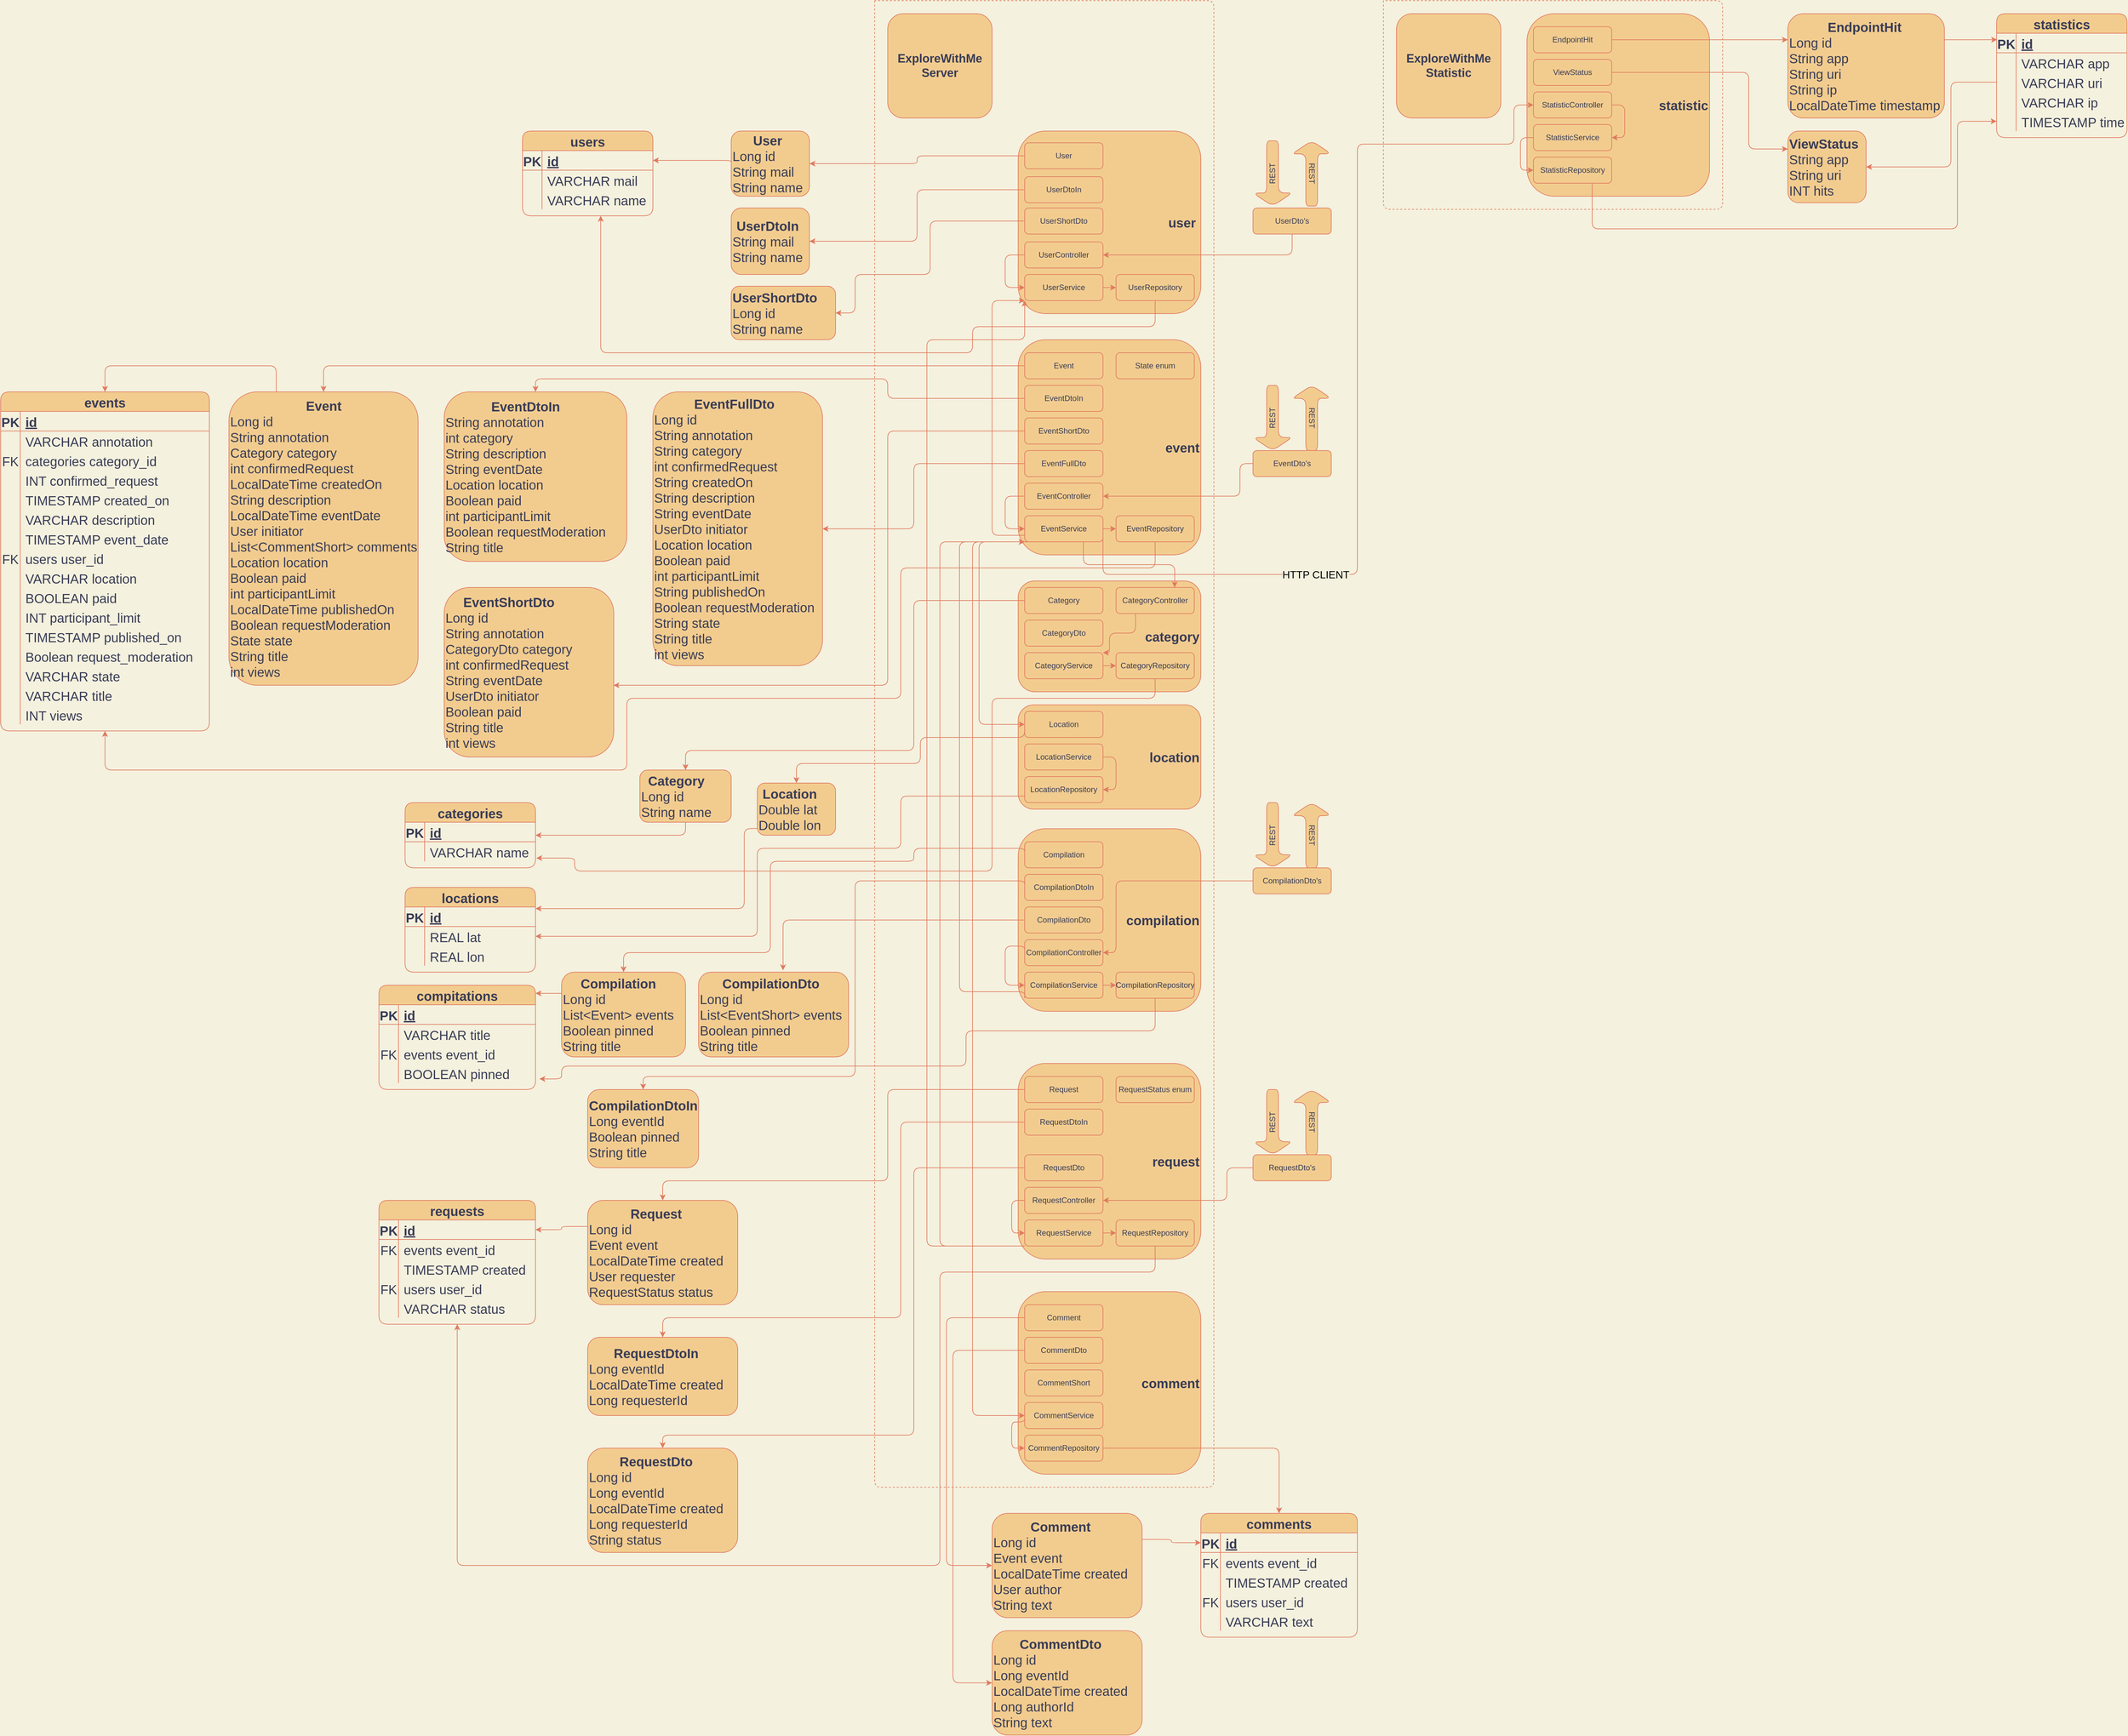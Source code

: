 <mxfile version="20.3.3" type="device"><diagram id="C5RBs43oDa-KdzZeNtuy" name="Схема"><mxGraphModel dx="6800" dy="3943" grid="1" gridSize="10" guides="1" tooltips="1" connect="1" arrows="1" fold="1" page="0" pageScale="1" pageWidth="827" pageHeight="1169" background="#F4F1DE" math="0" shadow="0"><root><mxCell id="WIyWlLk6GJQsqaUBKTNV-0"/><mxCell id="WIyWlLk6GJQsqaUBKTNV-1" parent="WIyWlLk6GJQsqaUBKTNV-0"/><mxCell id="NwVR43XZp6Qi685ZsLrQ-360" value="&lt;b&gt;   comment&lt;/b&gt;" style="rounded=1;whiteSpace=wrap;html=1;fontSize=20;align=right;fillColor=#F2CC8F;strokeColor=#E07A5F;fontColor=#393C56;" vertex="1" parent="WIyWlLk6GJQsqaUBKTNV-1"><mxGeometry x="-40" y="800" width="280" height="280" as="geometry"/></mxCell><mxCell id="NwVR43XZp6Qi685ZsLrQ-193" value="&lt;blockquote style=&quot;margin: 0 0 0 40px; border: none; padding: 0px;&quot;&gt;&lt;blockquote style=&quot;margin: 0 0 0 40px; border: none; padding: 0px;&quot;&gt;&lt;font style=&quot;font-size: 20px;&quot;&gt;&lt;b&gt;   statistic&lt;/b&gt;&lt;/font&gt;&lt;/blockquote&gt;&lt;/blockquote&gt;" style="whiteSpace=wrap;html=1;aspect=fixed;align=right;fillColor=#F2CC8F;strokeColor=#E07A5F;fontColor=#393C56;rounded=1;" vertex="1" parent="WIyWlLk6GJQsqaUBKTNV-1"><mxGeometry x="740" y="-1160" width="280" height="280" as="geometry"/></mxCell><mxCell id="NwVR43XZp6Qi685ZsLrQ-178" value="&lt;b&gt;   compilation&lt;/b&gt;" style="rounded=1;whiteSpace=wrap;html=1;fontSize=20;align=right;fillColor=#F2CC8F;strokeColor=#E07A5F;fontColor=#393C56;" vertex="1" parent="WIyWlLk6GJQsqaUBKTNV-1"><mxGeometry x="-40" y="90" width="280" height="280" as="geometry"/></mxCell><mxCell id="NwVR43XZp6Qi685ZsLrQ-48" value="&lt;b&gt;   location&lt;/b&gt;" style="rounded=1;whiteSpace=wrap;html=1;fontSize=20;align=right;fillColor=#F2CC8F;strokeColor=#E07A5F;fontColor=#393C56;" vertex="1" parent="WIyWlLk6GJQsqaUBKTNV-1"><mxGeometry x="-40" y="-100" width="280" height="160" as="geometry"/></mxCell><mxCell id="NwVR43XZp6Qi685ZsLrQ-45" value="&lt;b&gt;   category&lt;/b&gt;" style="rounded=1;whiteSpace=wrap;html=1;fontSize=20;align=right;fillColor=#F2CC8F;strokeColor=#E07A5F;fontColor=#393C56;" vertex="1" parent="WIyWlLk6GJQsqaUBKTNV-1"><mxGeometry x="-40" y="-290" width="280" height="170" as="geometry"/></mxCell><mxCell id="gfdNPzgZKnafUfwyI6Uq-0" value="&lt;font style=&quot;font-size: 18px;&quot;&gt;&lt;b&gt;ExploreWithMe&lt;br&gt;Server&lt;br&gt;&lt;/b&gt;&lt;/font&gt;" style="whiteSpace=wrap;html=1;aspect=fixed;fillColor=#F2CC8F;strokeColor=#E07A5F;fontColor=#393C56;rounded=1;" parent="WIyWlLk6GJQsqaUBKTNV-1" vertex="1"><mxGeometry x="-240" y="-1160" width="160" height="160" as="geometry"/></mxCell><mxCell id="NwVR43XZp6Qi685ZsLrQ-43" value="&lt;b&gt;   event&lt;/b&gt;" style="rounded=1;whiteSpace=wrap;html=1;fontSize=20;align=right;fillColor=#F2CC8F;strokeColor=#E07A5F;fontColor=#393C56;" vertex="1" parent="WIyWlLk6GJQsqaUBKTNV-1"><mxGeometry x="-40" y="-660" width="280" height="330" as="geometry"/></mxCell><mxCell id="NwVR43XZp6Qi685ZsLrQ-0" value="&lt;blockquote style=&quot;margin: 0 0 0 40px; border: none; padding: 0px;&quot;&gt;&lt;blockquote style=&quot;margin: 0 0 0 40px; border: none; padding: 0px;&quot;&gt;&lt;font style=&quot;font-size: 20px;&quot;&gt;&lt;b&gt;   user&amp;nbsp;&lt;/b&gt;&lt;/font&gt;&lt;/blockquote&gt;&lt;/blockquote&gt;" style="whiteSpace=wrap;html=1;aspect=fixed;align=right;fillColor=#F2CC8F;strokeColor=#E07A5F;fontColor=#393C56;rounded=1;" vertex="1" parent="WIyWlLk6GJQsqaUBKTNV-1"><mxGeometry x="-40" y="-980" width="280" height="280" as="geometry"/></mxCell><mxCell id="NwVR43XZp6Qi685ZsLrQ-62" style="edgeStyle=orthogonalEdgeStyle;rounded=1;orthogonalLoop=1;jettySize=auto;html=1;exitX=0;exitY=0.5;exitDx=0;exitDy=0;entryX=1;entryY=0.5;entryDx=0;entryDy=0;fontSize=20;strokeColor=#E07A5F;labelBackgroundColor=#F4F1DE;fontColor=#393C56;" edge="1" parent="WIyWlLk6GJQsqaUBKTNV-1" source="NwVR43XZp6Qi685ZsLrQ-5" target="NwVR43XZp6Qi685ZsLrQ-59"><mxGeometry relative="1" as="geometry"/></mxCell><mxCell id="NwVR43XZp6Qi685ZsLrQ-5" value="User" style="rounded=1;whiteSpace=wrap;html=1;fillColor=#F2CC8F;strokeColor=#E07A5F;fontColor=#393C56;" vertex="1" parent="WIyWlLk6GJQsqaUBKTNV-1"><mxGeometry x="-30" y="-962" width="120" height="40" as="geometry"/></mxCell><mxCell id="NwVR43XZp6Qi685ZsLrQ-65" style="edgeStyle=orthogonalEdgeStyle;rounded=1;orthogonalLoop=1;jettySize=auto;html=1;exitX=0;exitY=0.5;exitDx=0;exitDy=0;entryX=1;entryY=0.5;entryDx=0;entryDy=0;fontSize=20;strokeColor=#E07A5F;labelBackgroundColor=#F4F1DE;fontColor=#393C56;" edge="1" parent="WIyWlLk6GJQsqaUBKTNV-1" source="NwVR43XZp6Qi685ZsLrQ-20" target="NwVR43XZp6Qi685ZsLrQ-64"><mxGeometry relative="1" as="geometry"/></mxCell><mxCell id="NwVR43XZp6Qi685ZsLrQ-69" style="edgeStyle=orthogonalEdgeStyle;rounded=1;orthogonalLoop=1;jettySize=auto;html=1;exitX=0;exitY=0.5;exitDx=0;exitDy=0;entryX=1;entryY=0.5;entryDx=0;entryDy=0;fontSize=20;strokeColor=#E07A5F;labelBackgroundColor=#F4F1DE;fontColor=#393C56;" edge="1" parent="WIyWlLk6GJQsqaUBKTNV-1" source="NwVR43XZp6Qi685ZsLrQ-6" target="NwVR43XZp6Qi685ZsLrQ-66"><mxGeometry relative="1" as="geometry"><Array as="points"><mxPoint x="-175" y="-842"/><mxPoint x="-175" y="-760"/><mxPoint x="-290" y="-760"/><mxPoint x="-290" y="-701"/></Array></mxGeometry></mxCell><mxCell id="NwVR43XZp6Qi685ZsLrQ-6" value="UserShortDto" style="rounded=1;whiteSpace=wrap;html=1;fillColor=#F2CC8F;strokeColor=#E07A5F;fontColor=#393C56;" vertex="1" parent="WIyWlLk6GJQsqaUBKTNV-1"><mxGeometry x="-30" y="-862" width="120" height="40" as="geometry"/></mxCell><mxCell id="NwVR43XZp6Qi685ZsLrQ-75" style="edgeStyle=orthogonalEdgeStyle;rounded=1;orthogonalLoop=1;jettySize=auto;html=1;exitX=0;exitY=0.5;exitDx=0;exitDy=0;entryX=0.5;entryY=0;entryDx=0;entryDy=0;fontSize=20;strokeColor=#E07A5F;labelBackgroundColor=#F4F1DE;fontColor=#393C56;" edge="1" parent="WIyWlLk6GJQsqaUBKTNV-1" source="NwVR43XZp6Qi685ZsLrQ-9" target="NwVR43XZp6Qi685ZsLrQ-74"><mxGeometry relative="1" as="geometry"/></mxCell><mxCell id="NwVR43XZp6Qi685ZsLrQ-9" value="Event" style="rounded=1;whiteSpace=wrap;html=1;fillColor=#F2CC8F;strokeColor=#E07A5F;fontColor=#393C56;" vertex="1" parent="WIyWlLk6GJQsqaUBKTNV-1"><mxGeometry x="-30" y="-640" width="120" height="40" as="geometry"/></mxCell><mxCell id="NwVR43XZp6Qi685ZsLrQ-82" style="edgeStyle=orthogonalEdgeStyle;rounded=1;orthogonalLoop=1;jettySize=auto;html=1;exitX=0;exitY=0.5;exitDx=0;exitDy=0;entryX=0.998;entryY=0.577;entryDx=0;entryDy=0;entryPerimeter=0;fontSize=20;strokeColor=#E07A5F;labelBackgroundColor=#F4F1DE;fontColor=#393C56;" edge="1" parent="WIyWlLk6GJQsqaUBKTNV-1" source="NwVR43XZp6Qi685ZsLrQ-10" target="NwVR43XZp6Qi685ZsLrQ-80"><mxGeometry relative="1" as="geometry"><Array as="points"><mxPoint x="-240" y="-520"/><mxPoint x="-240" y="-130"/></Array></mxGeometry></mxCell><mxCell id="NwVR43XZp6Qi685ZsLrQ-10" value="EventShortDto" style="rounded=1;whiteSpace=wrap;html=1;fillColor=#F2CC8F;strokeColor=#E07A5F;fontColor=#393C56;" vertex="1" parent="WIyWlLk6GJQsqaUBKTNV-1"><mxGeometry x="-30" y="-540" width="120" height="40" as="geometry"/></mxCell><mxCell id="NwVR43XZp6Qi685ZsLrQ-77" style="edgeStyle=orthogonalEdgeStyle;rounded=1;orthogonalLoop=1;jettySize=auto;html=1;exitX=0;exitY=0.5;exitDx=0;exitDy=0;entryX=1;entryY=0.5;entryDx=0;entryDy=0;fontSize=20;strokeColor=#E07A5F;labelBackgroundColor=#F4F1DE;fontColor=#393C56;" edge="1" parent="WIyWlLk6GJQsqaUBKTNV-1" source="NwVR43XZp6Qi685ZsLrQ-11" target="NwVR43XZp6Qi685ZsLrQ-72"><mxGeometry relative="1" as="geometry"><Array as="points"><mxPoint x="-200" y="-470"/><mxPoint x="-200" y="-370"/></Array></mxGeometry></mxCell><mxCell id="NwVR43XZp6Qi685ZsLrQ-11" value="EventFullDto" style="rounded=1;whiteSpace=wrap;html=1;fillColor=#F2CC8F;strokeColor=#E07A5F;fontColor=#393C56;" vertex="1" parent="WIyWlLk6GJQsqaUBKTNV-1"><mxGeometry x="-30" y="-490" width="120" height="40" as="geometry"/></mxCell><mxCell id="NwVR43XZp6Qi685ZsLrQ-287" style="edgeStyle=orthogonalEdgeStyle;rounded=1;orthogonalLoop=1;jettySize=auto;html=1;exitX=0;exitY=0.5;exitDx=0;exitDy=0;entryX=0;entryY=0.5;entryDx=0;entryDy=0;strokeColor=#E07A5F;fontColor=#393C56;fillColor=#F2CC8F;labelBackgroundColor=#F4F1DE;" edge="1" parent="WIyWlLk6GJQsqaUBKTNV-1" source="NwVR43XZp6Qi685ZsLrQ-12" target="NwVR43XZp6Qi685ZsLrQ-13"><mxGeometry relative="1" as="geometry"><Array as="points"><mxPoint x="-60" y="-790"/><mxPoint x="-60" y="-740"/></Array></mxGeometry></mxCell><mxCell id="NwVR43XZp6Qi685ZsLrQ-12" value="UserController" style="rounded=1;whiteSpace=wrap;html=1;fillColor=#F2CC8F;strokeColor=#E07A5F;fontColor=#393C56;" vertex="1" parent="WIyWlLk6GJQsqaUBKTNV-1"><mxGeometry x="-30" y="-810" width="120" height="40" as="geometry"/></mxCell><mxCell id="NwVR43XZp6Qi685ZsLrQ-288" style="edgeStyle=orthogonalEdgeStyle;rounded=1;orthogonalLoop=1;jettySize=auto;html=1;exitX=1;exitY=0.5;exitDx=0;exitDy=0;entryX=0;entryY=0.5;entryDx=0;entryDy=0;strokeColor=#E07A5F;fontColor=#393C56;fillColor=#F2CC8F;labelBackgroundColor=#F4F1DE;" edge="1" parent="WIyWlLk6GJQsqaUBKTNV-1" source="NwVR43XZp6Qi685ZsLrQ-13" target="NwVR43XZp6Qi685ZsLrQ-14"><mxGeometry relative="1" as="geometry"/></mxCell><mxCell id="NwVR43XZp6Qi685ZsLrQ-13" value="UserService" style="rounded=1;whiteSpace=wrap;html=1;fillColor=#F2CC8F;strokeColor=#E07A5F;fontColor=#393C56;" vertex="1" parent="WIyWlLk6GJQsqaUBKTNV-1"><mxGeometry x="-30" y="-760" width="120" height="40" as="geometry"/></mxCell><mxCell id="NwVR43XZp6Qi685ZsLrQ-289" style="edgeStyle=orthogonalEdgeStyle;rounded=1;orthogonalLoop=1;jettySize=auto;html=1;exitX=0.5;exitY=1;exitDx=0;exitDy=0;strokeColor=#E07A5F;fontColor=#393C56;fillColor=#F2CC8F;labelBackgroundColor=#F4F1DE;" edge="1" parent="WIyWlLk6GJQsqaUBKTNV-1" source="NwVR43XZp6Qi685ZsLrQ-14"><mxGeometry relative="1" as="geometry"><mxPoint x="-680" y="-850" as="targetPoint"/><Array as="points"><mxPoint x="170" y="-680"/><mxPoint x="-110" y="-680"/><mxPoint x="-110" y="-640"/><mxPoint x="-680" y="-640"/></Array></mxGeometry></mxCell><mxCell id="NwVR43XZp6Qi685ZsLrQ-14" value="UserRepository" style="rounded=1;whiteSpace=wrap;html=1;fillColor=#F2CC8F;strokeColor=#E07A5F;fontColor=#393C56;" vertex="1" parent="WIyWlLk6GJQsqaUBKTNV-1"><mxGeometry x="110" y="-760" width="120" height="40" as="geometry"/></mxCell><mxCell id="NwVR43XZp6Qi685ZsLrQ-299" style="edgeStyle=orthogonalEdgeStyle;rounded=1;orthogonalLoop=1;jettySize=auto;html=1;exitX=0;exitY=0.5;exitDx=0;exitDy=0;entryX=0;entryY=0.5;entryDx=0;entryDy=0;strokeColor=#E07A5F;fontColor=#393C56;fillColor=#F2CC8F;labelBackgroundColor=#F4F1DE;" edge="1" parent="WIyWlLk6GJQsqaUBKTNV-1" source="NwVR43XZp6Qi685ZsLrQ-15" target="NwVR43XZp6Qi685ZsLrQ-16"><mxGeometry relative="1" as="geometry"><Array as="points"><mxPoint x="-60" y="-420"/><mxPoint x="-60" y="-370"/></Array></mxGeometry></mxCell><mxCell id="NwVR43XZp6Qi685ZsLrQ-15" value="EventController" style="rounded=1;whiteSpace=wrap;html=1;fillColor=#F2CC8F;strokeColor=#E07A5F;fontColor=#393C56;" vertex="1" parent="WIyWlLk6GJQsqaUBKTNV-1"><mxGeometry x="-30" y="-440" width="120" height="40" as="geometry"/></mxCell><mxCell id="NwVR43XZp6Qi685ZsLrQ-300" style="edgeStyle=orthogonalEdgeStyle;rounded=1;orthogonalLoop=1;jettySize=auto;html=1;exitX=1;exitY=0.5;exitDx=0;exitDy=0;entryX=0;entryY=0.5;entryDx=0;entryDy=0;strokeColor=#E07A5F;fontColor=#393C56;fillColor=#F2CC8F;labelBackgroundColor=#F4F1DE;" edge="1" parent="WIyWlLk6GJQsqaUBKTNV-1" source="NwVR43XZp6Qi685ZsLrQ-16" target="NwVR43XZp6Qi685ZsLrQ-17"><mxGeometry relative="1" as="geometry"/></mxCell><mxCell id="NwVR43XZp6Qi685ZsLrQ-302" style="edgeStyle=orthogonalEdgeStyle;rounded=1;orthogonalLoop=1;jettySize=auto;html=1;exitX=0;exitY=0.75;exitDx=0;exitDy=0;entryX=0;entryY=1;entryDx=0;entryDy=0;strokeColor=#E07A5F;fontColor=#393C56;fillColor=#F2CC8F;labelBackgroundColor=#F4F1DE;" edge="1" parent="WIyWlLk6GJQsqaUBKTNV-1" source="NwVR43XZp6Qi685ZsLrQ-16" target="NwVR43XZp6Qi685ZsLrQ-13"><mxGeometry relative="1" as="geometry"><Array as="points"><mxPoint x="-80" y="-360"/><mxPoint x="-80" y="-720"/></Array></mxGeometry></mxCell><mxCell id="NwVR43XZp6Qi685ZsLrQ-303" style="edgeStyle=orthogonalEdgeStyle;rounded=1;orthogonalLoop=1;jettySize=auto;html=1;exitX=1;exitY=0.75;exitDx=0;exitDy=0;entryX=0;entryY=0.5;entryDx=0;entryDy=0;strokeColor=#E07A5F;fontColor=#393C56;fillColor=#F2CC8F;labelBackgroundColor=#F4F1DE;" edge="1" parent="WIyWlLk6GJQsqaUBKTNV-1" source="NwVR43XZp6Qi685ZsLrQ-16" target="NwVR43XZp6Qi685ZsLrQ-196"><mxGeometry relative="1" as="geometry"><Array as="points"><mxPoint x="90" y="-300"/><mxPoint x="480" y="-300"/><mxPoint x="480" y="-960"/><mxPoint x="720" y="-960"/><mxPoint x="720" y="-1020"/></Array></mxGeometry></mxCell><mxCell id="NwVR43XZp6Qi685ZsLrQ-332" value="&lt;font style=&quot;font-size: 16px;&quot; color=&quot;#000000&quot;&gt;HTTP CLIENT&lt;/font&gt;" style="edgeLabel;html=1;align=center;verticalAlign=middle;resizable=0;points=[];fontColor=#393C56;rounded=1;labelBackgroundColor=#F4F1DE;" vertex="1" connectable="0" parent="NwVR43XZp6Qi685ZsLrQ-303"><mxGeometry x="-0.564" relative="1" as="geometry"><mxPoint x="72" as="offset"/></mxGeometry></mxCell><mxCell id="NwVR43XZp6Qi685ZsLrQ-308" style="edgeStyle=orthogonalEdgeStyle;rounded=1;orthogonalLoop=1;jettySize=auto;html=1;strokeColor=#E07A5F;fontColor=#393C56;fillColor=#F2CC8F;entryX=0;entryY=0.5;entryDx=0;entryDy=0;labelBackgroundColor=#F4F1DE;" edge="1" parent="WIyWlLk6GJQsqaUBKTNV-1" target="NwVR43XZp6Qi685ZsLrQ-49"><mxGeometry relative="1" as="geometry"><mxPoint x="-60" y="-350" as="sourcePoint"/><mxPoint x="-60" y="-20" as="targetPoint"/><Array as="points"><mxPoint x="-30" y="-350"/><mxPoint x="-100" y="-350"/><mxPoint x="-100" y="-70"/></Array></mxGeometry></mxCell><mxCell id="NwVR43XZp6Qi685ZsLrQ-367" style="edgeStyle=orthogonalEdgeStyle;rounded=1;orthogonalLoop=1;jettySize=auto;html=1;exitX=0.75;exitY=1;exitDx=0;exitDy=0;entryX=0.75;entryY=0;entryDx=0;entryDy=0;strokeColor=#E07A5F;fontSize=16;fontColor=#393C56;fillColor=#F2CC8F;labelBackgroundColor=#F4F1DE;" edge="1" parent="WIyWlLk6GJQsqaUBKTNV-1" source="NwVR43XZp6Qi685ZsLrQ-16" target="NwVR43XZp6Qi685ZsLrQ-348"><mxGeometry relative="1" as="geometry"/></mxCell><mxCell id="NwVR43XZp6Qi685ZsLrQ-368" style="edgeStyle=orthogonalEdgeStyle;rounded=1;orthogonalLoop=1;jettySize=auto;html=1;exitX=0.5;exitY=1;exitDx=0;exitDy=0;entryX=0;entryY=0.5;entryDx=0;entryDy=0;strokeColor=#E07A5F;fontSize=16;fontColor=#393C56;fillColor=#F2CC8F;labelBackgroundColor=#F4F1DE;" edge="1" parent="WIyWlLk6GJQsqaUBKTNV-1" source="NwVR43XZp6Qi685ZsLrQ-16" target="NwVR43XZp6Qi685ZsLrQ-364"><mxGeometry relative="1" as="geometry"><Array as="points"><mxPoint x="-110" y="-350"/><mxPoint x="-110" y="990"/></Array></mxGeometry></mxCell><mxCell id="NwVR43XZp6Qi685ZsLrQ-16" value="EventService" style="rounded=1;whiteSpace=wrap;html=1;fillColor=#F2CC8F;strokeColor=#E07A5F;fontColor=#393C56;" vertex="1" parent="WIyWlLk6GJQsqaUBKTNV-1"><mxGeometry x="-30" y="-390" width="120" height="40" as="geometry"/></mxCell><mxCell id="NwVR43XZp6Qi685ZsLrQ-301" style="edgeStyle=orthogonalEdgeStyle;rounded=1;orthogonalLoop=1;jettySize=auto;html=1;exitX=0.5;exitY=1;exitDx=0;exitDy=0;strokeColor=#E07A5F;fontColor=#393C56;fillColor=#F2CC8F;entryX=0.5;entryY=1;entryDx=0;entryDy=0;labelBackgroundColor=#F4F1DE;" edge="1" parent="WIyWlLk6GJQsqaUBKTNV-1" source="NwVR43XZp6Qi685ZsLrQ-17" target="NwVR43XZp6Qi685ZsLrQ-107"><mxGeometry relative="1" as="geometry"><mxPoint x="-620" y="-90" as="targetPoint"/><Array as="points"><mxPoint x="170" y="-310"/><mxPoint x="-220" y="-310"/><mxPoint x="-220" y="-110"/><mxPoint x="-640" y="-110"/><mxPoint x="-640"/><mxPoint x="-1440"/></Array></mxGeometry></mxCell><mxCell id="NwVR43XZp6Qi685ZsLrQ-17" value="EventRepository" style="rounded=1;whiteSpace=wrap;html=1;fillColor=#F2CC8F;strokeColor=#E07A5F;fontColor=#393C56;" vertex="1" parent="WIyWlLk6GJQsqaUBKTNV-1"><mxGeometry x="110" y="-390" width="120" height="40" as="geometry"/></mxCell><mxCell id="NwVR43XZp6Qi685ZsLrQ-158" style="edgeStyle=orthogonalEdgeStyle;rounded=1;orthogonalLoop=1;jettySize=auto;elbow=vertical;html=1;exitX=0;exitY=0.5;exitDx=0;exitDy=0;entryX=0.5;entryY=0;entryDx=0;entryDy=0;fontSize=20;strokeColor=#E07A5F;labelBackgroundColor=#F4F1DE;fontColor=#393C56;" edge="1" parent="WIyWlLk6GJQsqaUBKTNV-1" source="NwVR43XZp6Qi685ZsLrQ-19" target="NwVR43XZp6Qi685ZsLrQ-157"><mxGeometry relative="1" as="geometry"><Array as="points"><mxPoint x="-200" y="-260"/><mxPoint x="-200" y="-30"/><mxPoint x="-550" y="-30"/></Array></mxGeometry></mxCell><mxCell id="NwVR43XZp6Qi685ZsLrQ-19" value="Category" style="rounded=1;whiteSpace=wrap;html=1;fillColor=#F2CC8F;strokeColor=#E07A5F;fontColor=#393C56;" vertex="1" parent="WIyWlLk6GJQsqaUBKTNV-1"><mxGeometry x="-30" y="-280" width="120" height="40" as="geometry"/></mxCell><mxCell id="NwVR43XZp6Qi685ZsLrQ-20" value="UserDtoIn" style="rounded=1;whiteSpace=wrap;html=1;fillColor=#F2CC8F;strokeColor=#E07A5F;fontColor=#393C56;" vertex="1" parent="WIyWlLk6GJQsqaUBKTNV-1"><mxGeometry x="-30" y="-910" width="120" height="40" as="geometry"/></mxCell><mxCell id="NwVR43XZp6Qi685ZsLrQ-79" style="edgeStyle=orthogonalEdgeStyle;rounded=1;orthogonalLoop=1;jettySize=auto;html=1;exitX=0;exitY=0.5;exitDx=0;exitDy=0;entryX=0.5;entryY=0;entryDx=0;entryDy=0;fontSize=20;strokeColor=#E07A5F;labelBackgroundColor=#F4F1DE;fontColor=#393C56;" edge="1" parent="WIyWlLk6GJQsqaUBKTNV-1" source="NwVR43XZp6Qi685ZsLrQ-21" target="NwVR43XZp6Qi685ZsLrQ-78"><mxGeometry relative="1" as="geometry"><Array as="points"><mxPoint x="-240" y="-570"/><mxPoint x="-240" y="-600"/><mxPoint x="-780" y="-600"/></Array></mxGeometry></mxCell><mxCell id="NwVR43XZp6Qi685ZsLrQ-21" value="EventDtoIn" style="rounded=1;whiteSpace=wrap;html=1;fillColor=#F2CC8F;strokeColor=#E07A5F;fontColor=#393C56;" vertex="1" parent="WIyWlLk6GJQsqaUBKTNV-1"><mxGeometry x="-30" y="-590" width="120" height="40" as="geometry"/></mxCell><mxCell id="NwVR43XZp6Qi685ZsLrQ-39" value="State enum" style="rounded=1;whiteSpace=wrap;html=1;fillColor=#F2CC8F;strokeColor=#E07A5F;fontColor=#393C56;" vertex="1" parent="WIyWlLk6GJQsqaUBKTNV-1"><mxGeometry x="110" y="-640" width="120" height="40" as="geometry"/></mxCell><mxCell id="NwVR43XZp6Qi685ZsLrQ-47" value="CategoryDto" style="rounded=1;whiteSpace=wrap;html=1;fillColor=#F2CC8F;strokeColor=#E07A5F;fontColor=#393C56;" vertex="1" parent="WIyWlLk6GJQsqaUBKTNV-1"><mxGeometry x="-30" y="-230" width="120" height="40" as="geometry"/></mxCell><mxCell id="NwVR43XZp6Qi685ZsLrQ-161" style="edgeStyle=orthogonalEdgeStyle;rounded=1;orthogonalLoop=1;jettySize=auto;html=1;exitX=0;exitY=0.5;exitDx=0;exitDy=0;entryX=0.5;entryY=0;entryDx=0;entryDy=0;fontSize=20;strokeColor=#E07A5F;labelBackgroundColor=#F4F1DE;fontColor=#393C56;" edge="1" parent="WIyWlLk6GJQsqaUBKTNV-1" source="NwVR43XZp6Qi685ZsLrQ-49" target="NwVR43XZp6Qi685ZsLrQ-160"><mxGeometry relative="1" as="geometry"><Array as="points"><mxPoint x="-30" y="-50"/><mxPoint x="-190" y="-50"/><mxPoint x="-190" y="-10"/><mxPoint x="-380" y="-10"/></Array></mxGeometry></mxCell><mxCell id="NwVR43XZp6Qi685ZsLrQ-49" value="Location" style="rounded=1;whiteSpace=wrap;html=1;fillColor=#F2CC8F;strokeColor=#E07A5F;fontColor=#393C56;" vertex="1" parent="WIyWlLk6GJQsqaUBKTNV-1"><mxGeometry x="-30" y="-90" width="120" height="40" as="geometry"/></mxCell><mxCell id="NwVR43XZp6Qi685ZsLrQ-55" value="" style="endArrow=none;dashed=1;html=1;rounded=1;fontSize=20;strokeColor=#E07A5F;labelBackgroundColor=#F4F1DE;fontColor=#393C56;" edge="1" parent="WIyWlLk6GJQsqaUBKTNV-1"><mxGeometry width="50" height="50" relative="1" as="geometry"><mxPoint x="-260" y="-1180" as="sourcePoint"/><mxPoint x="-260" y="-1180" as="targetPoint"/><Array as="points"><mxPoint x="-260" y="1100"/><mxPoint x="260" y="1100"/><mxPoint x="260" y="-1180"/></Array></mxGeometry></mxCell><mxCell id="NwVR43XZp6Qi685ZsLrQ-106" style="edgeStyle=orthogonalEdgeStyle;rounded=1;orthogonalLoop=1;jettySize=auto;html=1;exitX=0;exitY=0.5;exitDx=0;exitDy=0;entryX=1;entryY=0.5;entryDx=0;entryDy=0;fontSize=20;strokeColor=#E07A5F;labelBackgroundColor=#F4F1DE;fontColor=#393C56;" edge="1" parent="WIyWlLk6GJQsqaUBKTNV-1" source="NwVR43XZp6Qi685ZsLrQ-59" target="NwVR43XZp6Qi685ZsLrQ-94"><mxGeometry relative="1" as="geometry"><Array as="points"><mxPoint x="-480" y="-935"/></Array></mxGeometry></mxCell><mxCell id="NwVR43XZp6Qi685ZsLrQ-59" value="&lt;div style=&quot;text-align: center;&quot;&gt;&lt;span style=&quot;background-color: initial;&quot;&gt;&lt;b&gt;User&lt;/b&gt;&lt;/span&gt;&lt;/div&gt;Long id&lt;br&gt;String mail&lt;br&gt;String name" style="rounded=1;whiteSpace=wrap;html=1;fontSize=20;align=left;strokeColor=#E07A5F;fillColor=#F2CC8F;fontColor=#393C56;" vertex="1" parent="WIyWlLk6GJQsqaUBKTNV-1"><mxGeometry x="-480" y="-980" width="120" height="100" as="geometry"/></mxCell><mxCell id="NwVR43XZp6Qi685ZsLrQ-64" value="&lt;div style=&quot;text-align: center;&quot;&gt;&lt;span style=&quot;background-color: initial;&quot;&gt;&lt;b&gt;UserDtoIn&lt;/b&gt;&lt;/span&gt;&lt;/div&gt;String mail&lt;br&gt;String name" style="rounded=1;whiteSpace=wrap;html=1;fontSize=20;align=left;strokeColor=#E07A5F;fillColor=#F2CC8F;fontColor=#393C56;" vertex="1" parent="WIyWlLk6GJQsqaUBKTNV-1"><mxGeometry x="-480" y="-862" width="120" height="102" as="geometry"/></mxCell><mxCell id="NwVR43XZp6Qi685ZsLrQ-66" value="&lt;div style=&quot;text-align: center;&quot;&gt;&lt;span style=&quot;background-color: initial;&quot;&gt;&lt;b&gt;UserShortDto&lt;/b&gt;&lt;/span&gt;&lt;/div&gt;Long id&lt;br&gt;String name" style="rounded=1;whiteSpace=wrap;html=1;fontSize=20;align=left;strokeColor=#E07A5F;fillColor=#F2CC8F;fontColor=#393C56;" vertex="1" parent="WIyWlLk6GJQsqaUBKTNV-1"><mxGeometry x="-480" y="-742" width="160" height="82" as="geometry"/></mxCell><mxCell id="NwVR43XZp6Qi685ZsLrQ-72" value="&lt;div style=&quot;text-align: center;&quot;&gt;&lt;span style=&quot;background-color: initial;&quot;&gt;&lt;b&gt;EventFullDto&lt;/b&gt;&lt;/span&gt;&lt;/div&gt;Long id&lt;br&gt;String annotation&lt;br&gt;String category&lt;br&gt;int confirmedRequest&lt;br&gt;String createdOn&lt;br&gt;String description&lt;br&gt;String eventDate&lt;br&gt;UserDto initiator&lt;br&gt;Location location&lt;br&gt;Boolean paid&lt;br&gt;int participantLimit&lt;br&gt;String publishedOn&lt;br&gt;Boolean requestModeration&lt;br&gt;String state&lt;br&gt;String title&lt;br&gt;int views" style="rounded=1;whiteSpace=wrap;html=1;fontSize=20;align=left;strokeColor=#E07A5F;fillColor=#F2CC8F;fontColor=#393C56;" vertex="1" parent="WIyWlLk6GJQsqaUBKTNV-1"><mxGeometry x="-600" y="-580" width="260" height="420" as="geometry"/></mxCell><mxCell id="NwVR43XZp6Qi685ZsLrQ-117" style="edgeStyle=elbowEdgeStyle;rounded=1;orthogonalLoop=1;jettySize=auto;html=1;exitX=0.25;exitY=0;exitDx=0;exitDy=0;entryX=0.5;entryY=0;entryDx=0;entryDy=0;fontSize=20;elbow=vertical;strokeColor=#E07A5F;labelBackgroundColor=#F4F1DE;fontColor=#393C56;" edge="1" parent="WIyWlLk6GJQsqaUBKTNV-1" source="NwVR43XZp6Qi685ZsLrQ-74" target="NwVR43XZp6Qi685ZsLrQ-107"><mxGeometry relative="1" as="geometry"><Array as="points"><mxPoint x="-1320" y="-620"/><mxPoint x="-1320" y="-620"/></Array></mxGeometry></mxCell><mxCell id="NwVR43XZp6Qi685ZsLrQ-74" value="&lt;div style=&quot;text-align: center;&quot;&gt;&lt;span style=&quot;background-color: initial;&quot;&gt;&lt;b&gt;Event&lt;/b&gt;&lt;/span&gt;&lt;/div&gt;Long id&lt;br&gt;String annotation&lt;br&gt;Category category&lt;br&gt;int confirmedRequest&lt;br&gt;LocalDateTime createdOn&lt;br&gt;String description&lt;br&gt;LocalDateTime eventDate&lt;br&gt;User initiator&lt;br&gt;List&amp;lt;CommentShort&amp;gt; comments&lt;br&gt;Location location&lt;br&gt;Boolean paid&lt;br&gt;int participantLimit&lt;br&gt;LocalDateTime publishedOn&lt;br&gt;Boolean requestModeration&lt;br&gt;State state&lt;br&gt;String title&lt;br&gt;int views" style="rounded=1;whiteSpace=wrap;html=1;fontSize=20;align=left;strokeColor=#E07A5F;fillColor=#F2CC8F;fontColor=#393C56;" vertex="1" parent="WIyWlLk6GJQsqaUBKTNV-1"><mxGeometry x="-1250" y="-580" width="290" height="450" as="geometry"/></mxCell><mxCell id="NwVR43XZp6Qi685ZsLrQ-78" value="&lt;div style=&quot;text-align: center;&quot;&gt;&lt;span style=&quot;background-color: initial;&quot;&gt;&lt;b&gt;EventDtoIn&lt;/b&gt;&lt;/span&gt;&lt;/div&gt;String annotation&lt;br&gt;int category&lt;br&gt;String description&lt;br&gt;String eventDate&lt;br&gt;Location location&lt;br&gt;Boolean paid&lt;br&gt;int participantLimit&lt;br&gt;Boolean requestModeration&lt;br&gt;String title" style="rounded=1;whiteSpace=wrap;html=1;fontSize=20;align=left;strokeColor=#E07A5F;fillColor=#F2CC8F;fontColor=#393C56;" vertex="1" parent="WIyWlLk6GJQsqaUBKTNV-1"><mxGeometry x="-920" y="-580" width="280" height="260" as="geometry"/></mxCell><mxCell id="NwVR43XZp6Qi685ZsLrQ-80" value="&lt;div style=&quot;text-align: center;&quot;&gt;&lt;span style=&quot;background-color: initial;&quot;&gt;&lt;b&gt;EventShortDto&lt;/b&gt;&lt;/span&gt;&lt;/div&gt;Long id&lt;br&gt;String annotation&lt;br&gt;CategoryDto category&lt;br&gt;int confirmedRequest&lt;br&gt;String eventDate&lt;br&gt;UserDto initiator&lt;br&gt;Boolean paid&lt;br&gt;String title&lt;br&gt;int views" style="rounded=1;whiteSpace=wrap;html=1;fontSize=20;align=left;strokeColor=#E07A5F;fillColor=#F2CC8F;fontColor=#393C56;" vertex="1" parent="WIyWlLk6GJQsqaUBKTNV-1"><mxGeometry x="-920" y="-280" width="260" height="260" as="geometry"/></mxCell><mxCell id="NwVR43XZp6Qi685ZsLrQ-93" value="users" style="shape=table;startSize=30;container=1;collapsible=1;childLayout=tableLayout;fixedRows=1;rowLines=0;fontStyle=1;align=center;resizeLast=1;strokeColor=#E07A5F;fontSize=20;fillColor=#F2CC8F;fontColor=#393C56;rounded=1;" vertex="1" parent="WIyWlLk6GJQsqaUBKTNV-1"><mxGeometry x="-800" y="-980" width="200" height="130" as="geometry"><mxRectangle x="-560" y="40" width="90" height="40" as="alternateBounds"/></mxGeometry></mxCell><mxCell id="NwVR43XZp6Qi685ZsLrQ-94" value="" style="shape=tableRow;horizontal=0;startSize=0;swimlaneHead=0;swimlaneBody=0;fillColor=none;collapsible=0;dropTarget=0;points=[[0,0.5],[1,0.5]];portConstraint=eastwest;top=0;left=0;right=0;bottom=1;strokeColor=#E07A5F;fontSize=20;fontColor=#393C56;rounded=1;" vertex="1" parent="NwVR43XZp6Qi685ZsLrQ-93"><mxGeometry y="30" width="200" height="30" as="geometry"/></mxCell><mxCell id="NwVR43XZp6Qi685ZsLrQ-95" value="PK" style="shape=partialRectangle;connectable=0;fillColor=none;top=0;left=0;bottom=0;right=0;fontStyle=1;overflow=hidden;strokeColor=#E07A5F;fontSize=20;fontColor=#393C56;rounded=1;" vertex="1" parent="NwVR43XZp6Qi685ZsLrQ-94"><mxGeometry width="30" height="30" as="geometry"><mxRectangle width="30" height="30" as="alternateBounds"/></mxGeometry></mxCell><mxCell id="NwVR43XZp6Qi685ZsLrQ-96" value="id" style="shape=partialRectangle;connectable=0;fillColor=none;top=0;left=0;bottom=0;right=0;align=left;spacingLeft=6;fontStyle=5;overflow=hidden;strokeColor=#E07A5F;fontSize=20;fontColor=#393C56;rounded=1;" vertex="1" parent="NwVR43XZp6Qi685ZsLrQ-94"><mxGeometry x="30" width="170" height="30" as="geometry"><mxRectangle width="170" height="30" as="alternateBounds"/></mxGeometry></mxCell><mxCell id="NwVR43XZp6Qi685ZsLrQ-100" value="" style="shape=tableRow;horizontal=0;startSize=0;swimlaneHead=0;swimlaneBody=0;fillColor=none;collapsible=0;dropTarget=0;points=[[0,0.5],[1,0.5]];portConstraint=eastwest;top=0;left=0;right=0;bottom=0;strokeColor=#E07A5F;fontSize=20;fontColor=#393C56;rounded=1;" vertex="1" parent="NwVR43XZp6Qi685ZsLrQ-93"><mxGeometry y="60" width="200" height="30" as="geometry"/></mxCell><mxCell id="NwVR43XZp6Qi685ZsLrQ-101" value="" style="shape=partialRectangle;connectable=0;fillColor=none;top=0;left=0;bottom=0;right=0;editable=1;overflow=hidden;strokeColor=#E07A5F;fontSize=20;fontColor=#393C56;rounded=1;" vertex="1" parent="NwVR43XZp6Qi685ZsLrQ-100"><mxGeometry width="30" height="30" as="geometry"><mxRectangle width="30" height="30" as="alternateBounds"/></mxGeometry></mxCell><mxCell id="NwVR43XZp6Qi685ZsLrQ-102" value="VARCHAR mail " style="shape=partialRectangle;connectable=0;fillColor=none;top=0;left=0;bottom=0;right=0;align=left;spacingLeft=6;overflow=hidden;strokeColor=#E07A5F;fontSize=20;fontColor=#393C56;rounded=1;" vertex="1" parent="NwVR43XZp6Qi685ZsLrQ-100"><mxGeometry x="30" width="170" height="30" as="geometry"><mxRectangle width="170" height="30" as="alternateBounds"/></mxGeometry></mxCell><mxCell id="NwVR43XZp6Qi685ZsLrQ-103" value="" style="shape=tableRow;horizontal=0;startSize=0;swimlaneHead=0;swimlaneBody=0;fillColor=none;collapsible=0;dropTarget=0;points=[[0,0.5],[1,0.5]];portConstraint=eastwest;top=0;left=0;right=0;bottom=0;strokeColor=#E07A5F;fontSize=20;fontColor=#393C56;rounded=1;" vertex="1" parent="NwVR43XZp6Qi685ZsLrQ-93"><mxGeometry y="90" width="200" height="30" as="geometry"/></mxCell><mxCell id="NwVR43XZp6Qi685ZsLrQ-104" value="" style="shape=partialRectangle;connectable=0;fillColor=none;top=0;left=0;bottom=0;right=0;editable=1;overflow=hidden;strokeColor=#E07A5F;fontSize=20;fontColor=#393C56;rounded=1;" vertex="1" parent="NwVR43XZp6Qi685ZsLrQ-103"><mxGeometry width="30" height="30" as="geometry"><mxRectangle width="30" height="30" as="alternateBounds"/></mxGeometry></mxCell><mxCell id="NwVR43XZp6Qi685ZsLrQ-105" value="VARCHAR name" style="shape=partialRectangle;connectable=0;fillColor=none;top=0;left=0;bottom=0;right=0;align=left;spacingLeft=6;overflow=hidden;strokeColor=#E07A5F;fontSize=20;fontColor=#393C56;rounded=1;" vertex="1" parent="NwVR43XZp6Qi685ZsLrQ-103"><mxGeometry x="30" width="170" height="30" as="geometry"><mxRectangle width="170" height="30" as="alternateBounds"/></mxGeometry></mxCell><mxCell id="NwVR43XZp6Qi685ZsLrQ-107" value="events" style="shape=table;startSize=30;container=1;collapsible=1;childLayout=tableLayout;fixedRows=1;rowLines=0;fontStyle=1;align=center;resizeLast=1;strokeColor=#E07A5F;fontSize=20;fillColor=#F2CC8F;fontColor=#393C56;rounded=1;" vertex="1" parent="WIyWlLk6GJQsqaUBKTNV-1"><mxGeometry x="-1600" y="-580" width="320" height="520" as="geometry"><mxRectangle x="-1360" y="440" width="90" height="40" as="alternateBounds"/></mxGeometry></mxCell><mxCell id="NwVR43XZp6Qi685ZsLrQ-108" value="" style="shape=tableRow;horizontal=0;startSize=0;swimlaneHead=0;swimlaneBody=0;fillColor=none;collapsible=0;dropTarget=0;points=[[0,0.5],[1,0.5]];portConstraint=eastwest;top=0;left=0;right=0;bottom=1;strokeColor=#E07A5F;fontSize=20;fontColor=#393C56;rounded=1;" vertex="1" parent="NwVR43XZp6Qi685ZsLrQ-107"><mxGeometry y="30" width="320" height="30" as="geometry"/></mxCell><mxCell id="NwVR43XZp6Qi685ZsLrQ-109" value="PK" style="shape=partialRectangle;connectable=0;fillColor=none;top=0;left=0;bottom=0;right=0;fontStyle=1;overflow=hidden;strokeColor=#E07A5F;fontSize=20;fontColor=#393C56;rounded=1;" vertex="1" parent="NwVR43XZp6Qi685ZsLrQ-108"><mxGeometry width="30" height="30" as="geometry"><mxRectangle width="30" height="30" as="alternateBounds"/></mxGeometry></mxCell><mxCell id="NwVR43XZp6Qi685ZsLrQ-110" value="id" style="shape=partialRectangle;connectable=0;fillColor=none;top=0;left=0;bottom=0;right=0;align=left;spacingLeft=6;fontStyle=5;overflow=hidden;strokeColor=#E07A5F;fontSize=20;fontColor=#393C56;rounded=1;" vertex="1" parent="NwVR43XZp6Qi685ZsLrQ-108"><mxGeometry x="30" width="290" height="30" as="geometry"><mxRectangle width="290" height="30" as="alternateBounds"/></mxGeometry></mxCell><mxCell id="NwVR43XZp6Qi685ZsLrQ-111" value="" style="shape=tableRow;horizontal=0;startSize=0;swimlaneHead=0;swimlaneBody=0;fillColor=none;collapsible=0;dropTarget=0;points=[[0,0.5],[1,0.5]];portConstraint=eastwest;top=0;left=0;right=0;bottom=0;strokeColor=#E07A5F;fontSize=20;fontColor=#393C56;rounded=1;" vertex="1" parent="NwVR43XZp6Qi685ZsLrQ-107"><mxGeometry y="60" width="320" height="30" as="geometry"/></mxCell><mxCell id="NwVR43XZp6Qi685ZsLrQ-112" value="" style="shape=partialRectangle;connectable=0;fillColor=none;top=0;left=0;bottom=0;right=0;editable=1;overflow=hidden;strokeColor=#E07A5F;fontSize=20;fontColor=#393C56;rounded=1;" vertex="1" parent="NwVR43XZp6Qi685ZsLrQ-111"><mxGeometry width="30" height="30" as="geometry"><mxRectangle width="30" height="30" as="alternateBounds"/></mxGeometry></mxCell><mxCell id="NwVR43XZp6Qi685ZsLrQ-113" value="VARCHAR annotation" style="shape=partialRectangle;connectable=0;fillColor=none;top=0;left=0;bottom=0;right=0;align=left;spacingLeft=6;overflow=hidden;strokeColor=#E07A5F;fontSize=20;fontColor=#393C56;rounded=1;" vertex="1" parent="NwVR43XZp6Qi685ZsLrQ-111"><mxGeometry x="30" width="290" height="30" as="geometry"><mxRectangle width="290" height="30" as="alternateBounds"/></mxGeometry></mxCell><mxCell id="NwVR43XZp6Qi685ZsLrQ-114" value="" style="shape=tableRow;horizontal=0;startSize=0;swimlaneHead=0;swimlaneBody=0;fillColor=none;collapsible=0;dropTarget=0;points=[[0,0.5],[1,0.5]];portConstraint=eastwest;top=0;left=0;right=0;bottom=0;strokeColor=#E07A5F;fontSize=20;fontColor=#393C56;rounded=1;" vertex="1" parent="NwVR43XZp6Qi685ZsLrQ-107"><mxGeometry y="90" width="320" height="30" as="geometry"/></mxCell><mxCell id="NwVR43XZp6Qi685ZsLrQ-115" value="FK" style="shape=partialRectangle;connectable=0;fillColor=none;top=0;left=0;bottom=0;right=0;editable=1;overflow=hidden;strokeColor=#E07A5F;fontSize=20;fontColor=#393C56;rounded=1;" vertex="1" parent="NwVR43XZp6Qi685ZsLrQ-114"><mxGeometry width="30" height="30" as="geometry"><mxRectangle width="30" height="30" as="alternateBounds"/></mxGeometry></mxCell><mxCell id="NwVR43XZp6Qi685ZsLrQ-116" value="categories category_id" style="shape=partialRectangle;connectable=0;fillColor=none;top=0;left=0;bottom=0;right=0;align=left;spacingLeft=6;overflow=hidden;strokeColor=#E07A5F;fontSize=20;fontColor=#393C56;rounded=1;" vertex="1" parent="NwVR43XZp6Qi685ZsLrQ-114"><mxGeometry x="30" width="290" height="30" as="geometry"><mxRectangle width="290" height="30" as="alternateBounds"/></mxGeometry></mxCell><mxCell id="NwVR43XZp6Qi685ZsLrQ-145" style="shape=tableRow;horizontal=0;startSize=0;swimlaneHead=0;swimlaneBody=0;fillColor=none;collapsible=0;dropTarget=0;points=[[0,0.5],[1,0.5]];portConstraint=eastwest;top=0;left=0;right=0;bottom=0;strokeColor=#E07A5F;fontSize=20;fontColor=#393C56;rounded=1;" vertex="1" parent="NwVR43XZp6Qi685ZsLrQ-107"><mxGeometry y="120" width="320" height="30" as="geometry"/></mxCell><mxCell id="NwVR43XZp6Qi685ZsLrQ-146" style="shape=partialRectangle;connectable=0;fillColor=none;top=0;left=0;bottom=0;right=0;editable=1;overflow=hidden;strokeColor=#E07A5F;fontSize=20;fontColor=#393C56;rounded=1;" vertex="1" parent="NwVR43XZp6Qi685ZsLrQ-145"><mxGeometry width="30" height="30" as="geometry"><mxRectangle width="30" height="30" as="alternateBounds"/></mxGeometry></mxCell><mxCell id="NwVR43XZp6Qi685ZsLrQ-147" value="INT confirmed_request" style="shape=partialRectangle;connectable=0;fillColor=none;top=0;left=0;bottom=0;right=0;align=left;spacingLeft=6;overflow=hidden;strokeColor=#E07A5F;fontSize=20;fontColor=#393C56;rounded=1;" vertex="1" parent="NwVR43XZp6Qi685ZsLrQ-145"><mxGeometry x="30" width="290" height="30" as="geometry"><mxRectangle width="290" height="30" as="alternateBounds"/></mxGeometry></mxCell><mxCell id="NwVR43XZp6Qi685ZsLrQ-142" style="shape=tableRow;horizontal=0;startSize=0;swimlaneHead=0;swimlaneBody=0;fillColor=none;collapsible=0;dropTarget=0;points=[[0,0.5],[1,0.5]];portConstraint=eastwest;top=0;left=0;right=0;bottom=0;strokeColor=#E07A5F;fontSize=20;fontColor=#393C56;rounded=1;" vertex="1" parent="NwVR43XZp6Qi685ZsLrQ-107"><mxGeometry y="150" width="320" height="30" as="geometry"/></mxCell><mxCell id="NwVR43XZp6Qi685ZsLrQ-143" style="shape=partialRectangle;connectable=0;fillColor=none;top=0;left=0;bottom=0;right=0;editable=1;overflow=hidden;strokeColor=#E07A5F;fontSize=20;fontColor=#393C56;rounded=1;" vertex="1" parent="NwVR43XZp6Qi685ZsLrQ-142"><mxGeometry width="30" height="30" as="geometry"><mxRectangle width="30" height="30" as="alternateBounds"/></mxGeometry></mxCell><mxCell id="NwVR43XZp6Qi685ZsLrQ-144" value="TIMESTAMP created_on" style="shape=partialRectangle;connectable=0;fillColor=none;top=0;left=0;bottom=0;right=0;align=left;spacingLeft=6;overflow=hidden;strokeColor=#E07A5F;fontSize=20;fontColor=#393C56;rounded=1;" vertex="1" parent="NwVR43XZp6Qi685ZsLrQ-142"><mxGeometry x="30" width="290" height="30" as="geometry"><mxRectangle width="290" height="30" as="alternateBounds"/></mxGeometry></mxCell><mxCell id="NwVR43XZp6Qi685ZsLrQ-139" style="shape=tableRow;horizontal=0;startSize=0;swimlaneHead=0;swimlaneBody=0;fillColor=none;collapsible=0;dropTarget=0;points=[[0,0.5],[1,0.5]];portConstraint=eastwest;top=0;left=0;right=0;bottom=0;strokeColor=#E07A5F;fontSize=20;fontColor=#393C56;rounded=1;" vertex="1" parent="NwVR43XZp6Qi685ZsLrQ-107"><mxGeometry y="180" width="320" height="30" as="geometry"/></mxCell><mxCell id="NwVR43XZp6Qi685ZsLrQ-140" style="shape=partialRectangle;connectable=0;fillColor=none;top=0;left=0;bottom=0;right=0;editable=1;overflow=hidden;strokeColor=#E07A5F;fontSize=20;fontColor=#393C56;rounded=1;" vertex="1" parent="NwVR43XZp6Qi685ZsLrQ-139"><mxGeometry width="30" height="30" as="geometry"><mxRectangle width="30" height="30" as="alternateBounds"/></mxGeometry></mxCell><mxCell id="NwVR43XZp6Qi685ZsLrQ-141" value="VARCHAR description" style="shape=partialRectangle;connectable=0;fillColor=none;top=0;left=0;bottom=0;right=0;align=left;spacingLeft=6;overflow=hidden;strokeColor=#E07A5F;fontSize=20;fontColor=#393C56;rounded=1;" vertex="1" parent="NwVR43XZp6Qi685ZsLrQ-139"><mxGeometry x="30" width="290" height="30" as="geometry"><mxRectangle width="290" height="30" as="alternateBounds"/></mxGeometry></mxCell><mxCell id="NwVR43XZp6Qi685ZsLrQ-136" style="shape=tableRow;horizontal=0;startSize=0;swimlaneHead=0;swimlaneBody=0;fillColor=none;collapsible=0;dropTarget=0;points=[[0,0.5],[1,0.5]];portConstraint=eastwest;top=0;left=0;right=0;bottom=0;strokeColor=#E07A5F;fontSize=20;fontColor=#393C56;rounded=1;" vertex="1" parent="NwVR43XZp6Qi685ZsLrQ-107"><mxGeometry y="210" width="320" height="30" as="geometry"/></mxCell><mxCell id="NwVR43XZp6Qi685ZsLrQ-137" style="shape=partialRectangle;connectable=0;fillColor=none;top=0;left=0;bottom=0;right=0;editable=1;overflow=hidden;strokeColor=#E07A5F;fontSize=20;fontColor=#393C56;rounded=1;" vertex="1" parent="NwVR43XZp6Qi685ZsLrQ-136"><mxGeometry width="30" height="30" as="geometry"><mxRectangle width="30" height="30" as="alternateBounds"/></mxGeometry></mxCell><mxCell id="NwVR43XZp6Qi685ZsLrQ-138" value="TIMESTAMP event_date" style="shape=partialRectangle;connectable=0;fillColor=none;top=0;left=0;bottom=0;right=0;align=left;spacingLeft=6;overflow=hidden;strokeColor=#E07A5F;fontSize=20;fontColor=#393C56;rounded=1;" vertex="1" parent="NwVR43XZp6Qi685ZsLrQ-136"><mxGeometry x="30" width="290" height="30" as="geometry"><mxRectangle width="290" height="30" as="alternateBounds"/></mxGeometry></mxCell><mxCell id="NwVR43XZp6Qi685ZsLrQ-133" style="shape=tableRow;horizontal=0;startSize=0;swimlaneHead=0;swimlaneBody=0;fillColor=none;collapsible=0;dropTarget=0;points=[[0,0.5],[1,0.5]];portConstraint=eastwest;top=0;left=0;right=0;bottom=0;strokeColor=#E07A5F;fontSize=20;fontColor=#393C56;rounded=1;" vertex="1" parent="NwVR43XZp6Qi685ZsLrQ-107"><mxGeometry y="240" width="320" height="30" as="geometry"/></mxCell><mxCell id="NwVR43XZp6Qi685ZsLrQ-134" value="FK" style="shape=partialRectangle;connectable=0;fillColor=none;top=0;left=0;bottom=0;right=0;editable=1;overflow=hidden;strokeColor=#E07A5F;fontSize=20;fontColor=#393C56;rounded=1;" vertex="1" parent="NwVR43XZp6Qi685ZsLrQ-133"><mxGeometry width="30" height="30" as="geometry"><mxRectangle width="30" height="30" as="alternateBounds"/></mxGeometry></mxCell><mxCell id="NwVR43XZp6Qi685ZsLrQ-135" value="users user_id" style="shape=partialRectangle;connectable=0;fillColor=none;top=0;left=0;bottom=0;right=0;align=left;spacingLeft=6;overflow=hidden;strokeColor=#E07A5F;fontSize=20;fontColor=#393C56;rounded=1;" vertex="1" parent="NwVR43XZp6Qi685ZsLrQ-133"><mxGeometry x="30" width="290" height="30" as="geometry"><mxRectangle width="290" height="30" as="alternateBounds"/></mxGeometry></mxCell><mxCell id="NwVR43XZp6Qi685ZsLrQ-130" style="shape=tableRow;horizontal=0;startSize=0;swimlaneHead=0;swimlaneBody=0;fillColor=none;collapsible=0;dropTarget=0;points=[[0,0.5],[1,0.5]];portConstraint=eastwest;top=0;left=0;right=0;bottom=0;strokeColor=#E07A5F;fontSize=20;fontColor=#393C56;rounded=1;" vertex="1" parent="NwVR43XZp6Qi685ZsLrQ-107"><mxGeometry y="270" width="320" height="30" as="geometry"/></mxCell><mxCell id="NwVR43XZp6Qi685ZsLrQ-131" style="shape=partialRectangle;connectable=0;fillColor=none;top=0;left=0;bottom=0;right=0;editable=1;overflow=hidden;strokeColor=#E07A5F;fontSize=20;fontColor=#393C56;rounded=1;" vertex="1" parent="NwVR43XZp6Qi685ZsLrQ-130"><mxGeometry width="30" height="30" as="geometry"><mxRectangle width="30" height="30" as="alternateBounds"/></mxGeometry></mxCell><mxCell id="NwVR43XZp6Qi685ZsLrQ-132" value="VARCHAR location" style="shape=partialRectangle;connectable=0;fillColor=none;top=0;left=0;bottom=0;right=0;align=left;spacingLeft=6;overflow=hidden;strokeColor=#E07A5F;fontSize=20;fontColor=#393C56;rounded=1;" vertex="1" parent="NwVR43XZp6Qi685ZsLrQ-130"><mxGeometry x="30" width="290" height="30" as="geometry"><mxRectangle width="290" height="30" as="alternateBounds"/></mxGeometry></mxCell><mxCell id="NwVR43XZp6Qi685ZsLrQ-127" style="shape=tableRow;horizontal=0;startSize=0;swimlaneHead=0;swimlaneBody=0;fillColor=none;collapsible=0;dropTarget=0;points=[[0,0.5],[1,0.5]];portConstraint=eastwest;top=0;left=0;right=0;bottom=0;strokeColor=#E07A5F;fontSize=20;fontColor=#393C56;rounded=1;" vertex="1" parent="NwVR43XZp6Qi685ZsLrQ-107"><mxGeometry y="300" width="320" height="30" as="geometry"/></mxCell><mxCell id="NwVR43XZp6Qi685ZsLrQ-128" style="shape=partialRectangle;connectable=0;fillColor=none;top=0;left=0;bottom=0;right=0;editable=1;overflow=hidden;strokeColor=#E07A5F;fontSize=20;fontColor=#393C56;rounded=1;" vertex="1" parent="NwVR43XZp6Qi685ZsLrQ-127"><mxGeometry width="30" height="30" as="geometry"><mxRectangle width="30" height="30" as="alternateBounds"/></mxGeometry></mxCell><mxCell id="NwVR43XZp6Qi685ZsLrQ-129" value="BOOLEAN paid" style="shape=partialRectangle;connectable=0;fillColor=none;top=0;left=0;bottom=0;right=0;align=left;spacingLeft=6;overflow=hidden;strokeColor=#E07A5F;fontSize=20;fontColor=#393C56;rounded=1;" vertex="1" parent="NwVR43XZp6Qi685ZsLrQ-127"><mxGeometry x="30" width="290" height="30" as="geometry"><mxRectangle width="290" height="30" as="alternateBounds"/></mxGeometry></mxCell><mxCell id="NwVR43XZp6Qi685ZsLrQ-124" style="shape=tableRow;horizontal=0;startSize=0;swimlaneHead=0;swimlaneBody=0;fillColor=none;collapsible=0;dropTarget=0;points=[[0,0.5],[1,0.5]];portConstraint=eastwest;top=0;left=0;right=0;bottom=0;strokeColor=#E07A5F;fontSize=20;fontColor=#393C56;rounded=1;" vertex="1" parent="NwVR43XZp6Qi685ZsLrQ-107"><mxGeometry y="330" width="320" height="30" as="geometry"/></mxCell><mxCell id="NwVR43XZp6Qi685ZsLrQ-125" style="shape=partialRectangle;connectable=0;fillColor=none;top=0;left=0;bottom=0;right=0;editable=1;overflow=hidden;strokeColor=#E07A5F;fontSize=20;fontColor=#393C56;rounded=1;" vertex="1" parent="NwVR43XZp6Qi685ZsLrQ-124"><mxGeometry width="30" height="30" as="geometry"><mxRectangle width="30" height="30" as="alternateBounds"/></mxGeometry></mxCell><mxCell id="NwVR43XZp6Qi685ZsLrQ-126" value="INT participant_limit" style="shape=partialRectangle;connectable=0;fillColor=none;top=0;left=0;bottom=0;right=0;align=left;spacingLeft=6;overflow=hidden;strokeColor=#E07A5F;fontSize=20;fontColor=#393C56;rounded=1;" vertex="1" parent="NwVR43XZp6Qi685ZsLrQ-124"><mxGeometry x="30" width="290" height="30" as="geometry"><mxRectangle width="290" height="30" as="alternateBounds"/></mxGeometry></mxCell><mxCell id="NwVR43XZp6Qi685ZsLrQ-121" style="shape=tableRow;horizontal=0;startSize=0;swimlaneHead=0;swimlaneBody=0;fillColor=none;collapsible=0;dropTarget=0;points=[[0,0.5],[1,0.5]];portConstraint=eastwest;top=0;left=0;right=0;bottom=0;strokeColor=#E07A5F;fontSize=20;fontColor=#393C56;rounded=1;" vertex="1" parent="NwVR43XZp6Qi685ZsLrQ-107"><mxGeometry y="360" width="320" height="30" as="geometry"/></mxCell><mxCell id="NwVR43XZp6Qi685ZsLrQ-122" style="shape=partialRectangle;connectable=0;fillColor=none;top=0;left=0;bottom=0;right=0;editable=1;overflow=hidden;strokeColor=#E07A5F;fontSize=20;fontColor=#393C56;rounded=1;" vertex="1" parent="NwVR43XZp6Qi685ZsLrQ-121"><mxGeometry width="30" height="30" as="geometry"><mxRectangle width="30" height="30" as="alternateBounds"/></mxGeometry></mxCell><mxCell id="NwVR43XZp6Qi685ZsLrQ-123" value="TIMESTAMP published_on" style="shape=partialRectangle;connectable=0;fillColor=none;top=0;left=0;bottom=0;right=0;align=left;spacingLeft=6;overflow=hidden;strokeColor=#E07A5F;fontSize=20;fontColor=#393C56;rounded=1;" vertex="1" parent="NwVR43XZp6Qi685ZsLrQ-121"><mxGeometry x="30" width="290" height="30" as="geometry"><mxRectangle width="290" height="30" as="alternateBounds"/></mxGeometry></mxCell><mxCell id="NwVR43XZp6Qi685ZsLrQ-118" style="shape=tableRow;horizontal=0;startSize=0;swimlaneHead=0;swimlaneBody=0;fillColor=none;collapsible=0;dropTarget=0;points=[[0,0.5],[1,0.5]];portConstraint=eastwest;top=0;left=0;right=0;bottom=0;strokeColor=#E07A5F;fontSize=20;fontColor=#393C56;rounded=1;" vertex="1" parent="NwVR43XZp6Qi685ZsLrQ-107"><mxGeometry y="390" width="320" height="30" as="geometry"/></mxCell><mxCell id="NwVR43XZp6Qi685ZsLrQ-119" style="shape=partialRectangle;connectable=0;fillColor=none;top=0;left=0;bottom=0;right=0;editable=1;overflow=hidden;strokeColor=#E07A5F;fontSize=20;fontColor=#393C56;rounded=1;" vertex="1" parent="NwVR43XZp6Qi685ZsLrQ-118"><mxGeometry width="30" height="30" as="geometry"><mxRectangle width="30" height="30" as="alternateBounds"/></mxGeometry></mxCell><mxCell id="NwVR43XZp6Qi685ZsLrQ-120" value="Boolean request_moderation" style="shape=partialRectangle;connectable=0;fillColor=none;top=0;left=0;bottom=0;right=0;align=left;spacingLeft=6;overflow=hidden;strokeColor=#E07A5F;fontSize=20;fontColor=#393C56;rounded=1;" vertex="1" parent="NwVR43XZp6Qi685ZsLrQ-118"><mxGeometry x="30" width="290" height="30" as="geometry"><mxRectangle width="290" height="30" as="alternateBounds"/></mxGeometry></mxCell><mxCell id="NwVR43XZp6Qi685ZsLrQ-148" style="shape=tableRow;horizontal=0;startSize=0;swimlaneHead=0;swimlaneBody=0;fillColor=none;collapsible=0;dropTarget=0;points=[[0,0.5],[1,0.5]];portConstraint=eastwest;top=0;left=0;right=0;bottom=0;strokeColor=#E07A5F;fontSize=20;fontColor=#393C56;rounded=1;" vertex="1" parent="NwVR43XZp6Qi685ZsLrQ-107"><mxGeometry y="420" width="320" height="30" as="geometry"/></mxCell><mxCell id="NwVR43XZp6Qi685ZsLrQ-149" style="shape=partialRectangle;connectable=0;fillColor=none;top=0;left=0;bottom=0;right=0;editable=1;overflow=hidden;strokeColor=#E07A5F;fontSize=20;fontColor=#393C56;rounded=1;" vertex="1" parent="NwVR43XZp6Qi685ZsLrQ-148"><mxGeometry width="30" height="30" as="geometry"><mxRectangle width="30" height="30" as="alternateBounds"/></mxGeometry></mxCell><mxCell id="NwVR43XZp6Qi685ZsLrQ-150" value="VARCHAR state" style="shape=partialRectangle;connectable=0;fillColor=none;top=0;left=0;bottom=0;right=0;align=left;spacingLeft=6;overflow=hidden;strokeColor=#E07A5F;fontSize=20;fontColor=#393C56;rounded=1;" vertex="1" parent="NwVR43XZp6Qi685ZsLrQ-148"><mxGeometry x="30" width="290" height="30" as="geometry"><mxRectangle width="290" height="30" as="alternateBounds"/></mxGeometry></mxCell><mxCell id="NwVR43XZp6Qi685ZsLrQ-151" style="shape=tableRow;horizontal=0;startSize=0;swimlaneHead=0;swimlaneBody=0;fillColor=none;collapsible=0;dropTarget=0;points=[[0,0.5],[1,0.5]];portConstraint=eastwest;top=0;left=0;right=0;bottom=0;strokeColor=#E07A5F;fontSize=20;fontColor=#393C56;rounded=1;" vertex="1" parent="NwVR43XZp6Qi685ZsLrQ-107"><mxGeometry y="450" width="320" height="30" as="geometry"/></mxCell><mxCell id="NwVR43XZp6Qi685ZsLrQ-152" style="shape=partialRectangle;connectable=0;fillColor=none;top=0;left=0;bottom=0;right=0;editable=1;overflow=hidden;strokeColor=#E07A5F;fontSize=20;fontColor=#393C56;rounded=1;" vertex="1" parent="NwVR43XZp6Qi685ZsLrQ-151"><mxGeometry width="30" height="30" as="geometry"><mxRectangle width="30" height="30" as="alternateBounds"/></mxGeometry></mxCell><mxCell id="NwVR43XZp6Qi685ZsLrQ-153" value="VARCHAR title" style="shape=partialRectangle;connectable=0;fillColor=none;top=0;left=0;bottom=0;right=0;align=left;spacingLeft=6;overflow=hidden;strokeColor=#E07A5F;fontSize=20;fontColor=#393C56;rounded=1;" vertex="1" parent="NwVR43XZp6Qi685ZsLrQ-151"><mxGeometry x="30" width="290" height="30" as="geometry"><mxRectangle width="290" height="30" as="alternateBounds"/></mxGeometry></mxCell><mxCell id="NwVR43XZp6Qi685ZsLrQ-154" style="shape=tableRow;horizontal=0;startSize=0;swimlaneHead=0;swimlaneBody=0;fillColor=none;collapsible=0;dropTarget=0;points=[[0,0.5],[1,0.5]];portConstraint=eastwest;top=0;left=0;right=0;bottom=0;strokeColor=#E07A5F;fontSize=20;fontColor=#393C56;rounded=1;" vertex="1" parent="NwVR43XZp6Qi685ZsLrQ-107"><mxGeometry y="480" width="320" height="30" as="geometry"/></mxCell><mxCell id="NwVR43XZp6Qi685ZsLrQ-155" style="shape=partialRectangle;connectable=0;fillColor=none;top=0;left=0;bottom=0;right=0;editable=1;overflow=hidden;strokeColor=#E07A5F;fontSize=20;fontColor=#393C56;rounded=1;" vertex="1" parent="NwVR43XZp6Qi685ZsLrQ-154"><mxGeometry width="30" height="30" as="geometry"><mxRectangle width="30" height="30" as="alternateBounds"/></mxGeometry></mxCell><mxCell id="NwVR43XZp6Qi685ZsLrQ-156" value="INT views" style="shape=partialRectangle;connectable=0;fillColor=none;top=0;left=0;bottom=0;right=0;align=left;spacingLeft=6;overflow=hidden;strokeColor=#E07A5F;fontSize=20;fontColor=#393C56;rounded=1;" vertex="1" parent="NwVR43XZp6Qi685ZsLrQ-154"><mxGeometry x="30" width="290" height="30" as="geometry"><mxRectangle width="290" height="30" as="alternateBounds"/></mxGeometry></mxCell><mxCell id="NwVR43XZp6Qi685ZsLrQ-173" style="edgeStyle=orthogonalEdgeStyle;rounded=1;orthogonalLoop=1;jettySize=auto;html=1;exitX=0.5;exitY=1;exitDx=0;exitDy=0;fontSize=20;strokeColor=#E07A5F;labelBackgroundColor=#F4F1DE;fontColor=#393C56;" edge="1" parent="WIyWlLk6GJQsqaUBKTNV-1" source="NwVR43XZp6Qi685ZsLrQ-157" target="NwVR43XZp6Qi685ZsLrQ-163"><mxGeometry relative="1" as="geometry"/></mxCell><mxCell id="NwVR43XZp6Qi685ZsLrQ-157" value="&lt;div style=&quot;text-align: center;&quot;&gt;&lt;b&gt;Category&lt;/b&gt;&lt;/div&gt;Long id&lt;br&gt;String name" style="rounded=1;whiteSpace=wrap;html=1;fontSize=20;align=left;strokeColor=#E07A5F;fillColor=#F2CC8F;fontColor=#393C56;" vertex="1" parent="WIyWlLk6GJQsqaUBKTNV-1"><mxGeometry x="-620" width="140" height="80" as="geometry"/></mxCell><mxCell id="NwVR43XZp6Qi685ZsLrQ-340" style="edgeStyle=orthogonalEdgeStyle;rounded=1;orthogonalLoop=1;jettySize=auto;html=1;exitX=0.003;exitY=0.871;exitDx=0;exitDy=0;entryX=1;entryY=0.25;entryDx=0;entryDy=0;strokeColor=#E07A5F;fontColor=#393C56;fillColor=#F2CC8F;exitPerimeter=0;labelBackgroundColor=#F4F1DE;" edge="1" parent="WIyWlLk6GJQsqaUBKTNV-1" source="NwVR43XZp6Qi685ZsLrQ-160" target="NwVR43XZp6Qi685ZsLrQ-333"><mxGeometry relative="1" as="geometry"><Array as="points"><mxPoint x="-460" y="90"/><mxPoint x="-460" y="213"/></Array></mxGeometry></mxCell><mxCell id="NwVR43XZp6Qi685ZsLrQ-160" value="&lt;div style=&quot;text-align: center;&quot;&gt;&lt;b&gt;Location&lt;/b&gt;&lt;/div&gt;Double lat&lt;br&gt;Double lon" style="rounded=1;whiteSpace=wrap;html=1;fontSize=20;align=left;strokeColor=#E07A5F;fillColor=#F2CC8F;fontColor=#393C56;" vertex="1" parent="WIyWlLk6GJQsqaUBKTNV-1"><mxGeometry x="-440" y="20" width="120" height="80" as="geometry"/></mxCell><mxCell id="NwVR43XZp6Qi685ZsLrQ-163" value="categories" style="shape=table;startSize=30;container=1;collapsible=1;childLayout=tableLayout;fixedRows=1;rowLines=0;fontStyle=1;align=center;resizeLast=1;strokeColor=#E07A5F;fontSize=20;fillColor=#F2CC8F;fontColor=#393C56;rounded=1;" vertex="1" parent="WIyWlLk6GJQsqaUBKTNV-1"><mxGeometry x="-980" y="50" width="200" height="100" as="geometry"><mxRectangle x="-560" y="40" width="90" height="40" as="alternateBounds"/></mxGeometry></mxCell><mxCell id="NwVR43XZp6Qi685ZsLrQ-164" value="" style="shape=tableRow;horizontal=0;startSize=0;swimlaneHead=0;swimlaneBody=0;fillColor=none;collapsible=0;dropTarget=0;points=[[0,0.5],[1,0.5]];portConstraint=eastwest;top=0;left=0;right=0;bottom=1;strokeColor=#E07A5F;fontSize=20;fontColor=#393C56;rounded=1;" vertex="1" parent="NwVR43XZp6Qi685ZsLrQ-163"><mxGeometry y="30" width="200" height="30" as="geometry"/></mxCell><mxCell id="NwVR43XZp6Qi685ZsLrQ-165" value="PK" style="shape=partialRectangle;connectable=0;fillColor=none;top=0;left=0;bottom=0;right=0;fontStyle=1;overflow=hidden;strokeColor=#E07A5F;fontSize=20;fontColor=#393C56;rounded=1;" vertex="1" parent="NwVR43XZp6Qi685ZsLrQ-164"><mxGeometry width="30" height="30" as="geometry"><mxRectangle width="30" height="30" as="alternateBounds"/></mxGeometry></mxCell><mxCell id="NwVR43XZp6Qi685ZsLrQ-166" value="id" style="shape=partialRectangle;connectable=0;fillColor=none;top=0;left=0;bottom=0;right=0;align=left;spacingLeft=6;fontStyle=5;overflow=hidden;strokeColor=#E07A5F;fontSize=20;fontColor=#393C56;rounded=1;" vertex="1" parent="NwVR43XZp6Qi685ZsLrQ-164"><mxGeometry x="30" width="170" height="30" as="geometry"><mxRectangle width="170" height="30" as="alternateBounds"/></mxGeometry></mxCell><mxCell id="NwVR43XZp6Qi685ZsLrQ-170" value="" style="shape=tableRow;horizontal=0;startSize=0;swimlaneHead=0;swimlaneBody=0;fillColor=none;collapsible=0;dropTarget=0;points=[[0,0.5],[1,0.5]];portConstraint=eastwest;top=0;left=0;right=0;bottom=0;strokeColor=#E07A5F;fontSize=20;fontColor=#393C56;rounded=1;" vertex="1" parent="NwVR43XZp6Qi685ZsLrQ-163"><mxGeometry y="60" width="200" height="30" as="geometry"/></mxCell><mxCell id="NwVR43XZp6Qi685ZsLrQ-171" value="" style="shape=partialRectangle;connectable=0;fillColor=none;top=0;left=0;bottom=0;right=0;editable=1;overflow=hidden;strokeColor=#E07A5F;fontSize=20;fontColor=#393C56;rounded=1;" vertex="1" parent="NwVR43XZp6Qi685ZsLrQ-170"><mxGeometry width="30" height="30" as="geometry"><mxRectangle width="30" height="30" as="alternateBounds"/></mxGeometry></mxCell><mxCell id="NwVR43XZp6Qi685ZsLrQ-172" value="VARCHAR name" style="shape=partialRectangle;connectable=0;fillColor=none;top=0;left=0;bottom=0;right=0;align=left;spacingLeft=6;overflow=hidden;strokeColor=#E07A5F;fontSize=20;fontColor=#393C56;rounded=1;" vertex="1" parent="NwVR43XZp6Qi685ZsLrQ-170"><mxGeometry x="30" width="170" height="30" as="geometry"><mxRectangle width="170" height="30" as="alternateBounds"/></mxGeometry></mxCell><mxCell id="NwVR43XZp6Qi685ZsLrQ-181" style="edgeStyle=orthogonalEdgeStyle;rounded=1;orthogonalLoop=1;jettySize=auto;html=1;exitX=0;exitY=0.5;exitDx=0;exitDy=0;entryX=0.5;entryY=0;entryDx=0;entryDy=0;fontSize=20;strokeColor=#E07A5F;labelBackgroundColor=#F4F1DE;fontColor=#393C56;" edge="1" parent="WIyWlLk6GJQsqaUBKTNV-1" source="NwVR43XZp6Qi685ZsLrQ-179" target="NwVR43XZp6Qi685ZsLrQ-180"><mxGeometry relative="1" as="geometry"><Array as="points"><mxPoint x="-30" y="120"/><mxPoint x="-200" y="120"/><mxPoint x="-200" y="140"/><mxPoint x="-420" y="140"/><mxPoint x="-420" y="280"/><mxPoint x="-645" y="280"/></Array></mxGeometry></mxCell><mxCell id="NwVR43XZp6Qi685ZsLrQ-179" value="Compilation" style="rounded=1;whiteSpace=wrap;html=1;fillColor=#F2CC8F;strokeColor=#E07A5F;fontColor=#393C56;" vertex="1" parent="WIyWlLk6GJQsqaUBKTNV-1"><mxGeometry x="-30" y="110" width="120" height="40" as="geometry"/></mxCell><mxCell id="NwVR43XZp6Qi685ZsLrQ-207" style="edgeStyle=orthogonalEdgeStyle;rounded=1;orthogonalLoop=1;jettySize=auto;html=1;exitX=0;exitY=0.25;exitDx=0;exitDy=0;fontSize=20;strokeColor=#E07A5F;labelBackgroundColor=#F4F1DE;fontColor=#393C56;" edge="1" parent="WIyWlLk6GJQsqaUBKTNV-1" source="NwVR43XZp6Qi685ZsLrQ-180" target="NwVR43XZp6Qi685ZsLrQ-200"><mxGeometry relative="1" as="geometry"><Array as="points"><mxPoint x="-750" y="343"/><mxPoint x="-750" y="343"/></Array></mxGeometry></mxCell><mxCell id="NwVR43XZp6Qi685ZsLrQ-180" value="&lt;div style=&quot;text-align: center;&quot;&gt;&lt;b&gt;Compilation&lt;/b&gt;&lt;/div&gt;Long id&lt;br&gt;List&amp;lt;Event&amp;gt; events&lt;br&gt;Boolean pinned&lt;br&gt;String title" style="rounded=1;whiteSpace=wrap;html=1;fontSize=20;align=left;strokeColor=#E07A5F;fillColor=#F2CC8F;fontColor=#393C56;" vertex="1" parent="WIyWlLk6GJQsqaUBKTNV-1"><mxGeometry x="-740" y="310" width="190" height="130" as="geometry"/></mxCell><mxCell id="NwVR43XZp6Qi685ZsLrQ-187" style="edgeStyle=orthogonalEdgeStyle;rounded=1;orthogonalLoop=1;jettySize=auto;html=1;exitX=0;exitY=0.5;exitDx=0;exitDy=0;entryX=0.5;entryY=0;entryDx=0;entryDy=0;fontSize=20;strokeColor=#E07A5F;labelBackgroundColor=#F4F1DE;fontColor=#393C56;" edge="1" parent="WIyWlLk6GJQsqaUBKTNV-1" source="NwVR43XZp6Qi685ZsLrQ-182" target="NwVR43XZp6Qi685ZsLrQ-186"><mxGeometry relative="1" as="geometry"><Array as="points"><mxPoint x="-290" y="170"/><mxPoint x="-290" y="470"/><mxPoint x="-615" y="470"/></Array></mxGeometry></mxCell><mxCell id="NwVR43XZp6Qi685ZsLrQ-182" value="CompilationDtoIn" style="rounded=1;whiteSpace=wrap;html=1;fillColor=#F2CC8F;strokeColor=#E07A5F;fontColor=#393C56;" vertex="1" parent="WIyWlLk6GJQsqaUBKTNV-1"><mxGeometry x="-30" y="160" width="120" height="40" as="geometry"/></mxCell><mxCell id="NwVR43XZp6Qi685ZsLrQ-189" style="edgeStyle=orthogonalEdgeStyle;rounded=1;orthogonalLoop=1;jettySize=auto;html=1;exitX=0;exitY=0.5;exitDx=0;exitDy=0;fontSize=20;entryX=0.563;entryY=-0.022;entryDx=0;entryDy=0;strokeColor=#E07A5F;labelBackgroundColor=#F4F1DE;fontColor=#393C56;entryPerimeter=0;" edge="1" parent="WIyWlLk6GJQsqaUBKTNV-1" source="NwVR43XZp6Qi685ZsLrQ-183" target="NwVR43XZp6Qi685ZsLrQ-190"><mxGeometry relative="1" as="geometry"><mxPoint x="-160" y="320" as="targetPoint"/><Array as="points"><mxPoint x="-400" y="230"/></Array></mxGeometry></mxCell><mxCell id="NwVR43XZp6Qi685ZsLrQ-183" value="CompilationDto" style="rounded=1;whiteSpace=wrap;html=1;fillColor=#F2CC8F;strokeColor=#E07A5F;fontColor=#393C56;" vertex="1" parent="WIyWlLk6GJQsqaUBKTNV-1"><mxGeometry x="-30" y="210" width="120" height="40" as="geometry"/></mxCell><mxCell id="NwVR43XZp6Qi685ZsLrQ-316" style="edgeStyle=orthogonalEdgeStyle;rounded=1;orthogonalLoop=1;jettySize=auto;html=1;exitX=0;exitY=0.5;exitDx=0;exitDy=0;entryX=0;entryY=0.5;entryDx=0;entryDy=0;strokeColor=#E07A5F;fontColor=#393C56;fillColor=#F2CC8F;labelBackgroundColor=#F4F1DE;" edge="1" parent="WIyWlLk6GJQsqaUBKTNV-1" source="NwVR43XZp6Qi685ZsLrQ-184" target="NwVR43XZp6Qi685ZsLrQ-185"><mxGeometry relative="1" as="geometry"><Array as="points"><mxPoint x="-30" y="270"/><mxPoint x="-60" y="270"/><mxPoint x="-60" y="330"/></Array></mxGeometry></mxCell><mxCell id="NwVR43XZp6Qi685ZsLrQ-184" value="CompilationController" style="rounded=1;whiteSpace=wrap;html=1;fillColor=#F2CC8F;strokeColor=#E07A5F;fontColor=#393C56;" vertex="1" parent="WIyWlLk6GJQsqaUBKTNV-1"><mxGeometry x="-30" y="260" width="120" height="40" as="geometry"/></mxCell><mxCell id="NwVR43XZp6Qi685ZsLrQ-317" style="edgeStyle=orthogonalEdgeStyle;rounded=1;orthogonalLoop=1;jettySize=auto;html=1;exitX=1;exitY=0.5;exitDx=0;exitDy=0;entryX=0;entryY=0.5;entryDx=0;entryDy=0;strokeColor=#E07A5F;fontColor=#393C56;fillColor=#F2CC8F;labelBackgroundColor=#F4F1DE;" edge="1" parent="WIyWlLk6GJQsqaUBKTNV-1" source="NwVR43XZp6Qi685ZsLrQ-185" target="NwVR43XZp6Qi685ZsLrQ-261"><mxGeometry relative="1" as="geometry"/></mxCell><mxCell id="NwVR43XZp6Qi685ZsLrQ-319" style="edgeStyle=orthogonalEdgeStyle;rounded=1;orthogonalLoop=1;jettySize=auto;html=1;exitX=0;exitY=1;exitDx=0;exitDy=0;entryX=0;entryY=1;entryDx=0;entryDy=0;strokeColor=#E07A5F;fontColor=#393C56;fillColor=#F2CC8F;labelBackgroundColor=#F4F1DE;" edge="1" parent="WIyWlLk6GJQsqaUBKTNV-1" source="NwVR43XZp6Qi685ZsLrQ-185" target="NwVR43XZp6Qi685ZsLrQ-16"><mxGeometry relative="1" as="geometry"><Array as="points"><mxPoint x="-130" y="340"/><mxPoint x="-130" y="-350"/></Array></mxGeometry></mxCell><mxCell id="NwVR43XZp6Qi685ZsLrQ-185" value="CompilationService" style="rounded=1;whiteSpace=wrap;html=1;fillColor=#F2CC8F;strokeColor=#E07A5F;fontColor=#393C56;" vertex="1" parent="WIyWlLk6GJQsqaUBKTNV-1"><mxGeometry x="-30" y="310" width="120" height="40" as="geometry"/></mxCell><mxCell id="NwVR43XZp6Qi685ZsLrQ-186" value="&lt;div style=&quot;text-align: center;&quot;&gt;&lt;b&gt;CompilationDtoIn&lt;/b&gt;&lt;/div&gt;Long eventId&lt;br&gt;Boolean pinned&amp;nbsp;&lt;br&gt;String title" style="rounded=1;whiteSpace=wrap;html=1;fontSize=20;align=left;strokeColor=#E07A5F;fillColor=#F2CC8F;fontColor=#393C56;" vertex="1" parent="WIyWlLk6GJQsqaUBKTNV-1"><mxGeometry x="-700" y="490" width="170" height="120" as="geometry"/></mxCell><mxCell id="NwVR43XZp6Qi685ZsLrQ-190" value="&lt;div style=&quot;text-align: center;&quot;&gt;&lt;b&gt;CompilationDto&lt;/b&gt;&lt;/div&gt;Long id&lt;br&gt;List&amp;lt;EventShort&amp;gt; events&lt;br&gt;Boolean pinned&lt;br&gt;String title" style="rounded=1;whiteSpace=wrap;html=1;fontSize=20;align=left;strokeColor=#E07A5F;fillColor=#F2CC8F;fontColor=#393C56;" vertex="1" parent="WIyWlLk6GJQsqaUBKTNV-1"><mxGeometry x="-530" y="310" width="230" height="130" as="geometry"/></mxCell><mxCell id="NwVR43XZp6Qi685ZsLrQ-191" value="&lt;font style=&quot;font-size: 18px;&quot;&gt;&lt;b&gt;ExploreWithMe&lt;br&gt;Statistic&lt;br&gt;&lt;/b&gt;&lt;/font&gt;" style="whiteSpace=wrap;html=1;aspect=fixed;fillColor=#F2CC8F;strokeColor=#E07A5F;fontColor=#393C56;rounded=1;" vertex="1" parent="WIyWlLk6GJQsqaUBKTNV-1"><mxGeometry x="540" y="-1160" width="160" height="160" as="geometry"/></mxCell><mxCell id="NwVR43XZp6Qi685ZsLrQ-192" value="" style="endArrow=none;dashed=1;html=1;rounded=1;fontSize=20;strokeColor=#E07A5F;labelBackgroundColor=#F4F1DE;fontColor=#393C56;" edge="1" parent="WIyWlLk6GJQsqaUBKTNV-1"><mxGeometry width="50" height="50" relative="1" as="geometry"><mxPoint x="520" y="-1180" as="sourcePoint"/><mxPoint x="520" y="-1180" as="targetPoint"/><Array as="points"><mxPoint x="520" y="-860"/><mxPoint x="1040" y="-860"/><mxPoint x="1040" y="-1180"/></Array></mxGeometry></mxCell><mxCell id="NwVR43XZp6Qi685ZsLrQ-220" style="edgeStyle=orthogonalEdgeStyle;rounded=1;orthogonalLoop=1;jettySize=auto;html=1;exitX=1;exitY=0.5;exitDx=0;exitDy=0;entryX=0;entryY=0.25;entryDx=0;entryDy=0;strokeColor=#E07A5F;fontColor=#393C56;fillColor=#F2CC8F;labelBackgroundColor=#F4F1DE;" edge="1" parent="WIyWlLk6GJQsqaUBKTNV-1" source="NwVR43XZp6Qi685ZsLrQ-195" target="NwVR43XZp6Qi685ZsLrQ-219"><mxGeometry relative="1" as="geometry"><Array as="points"><mxPoint x="1080" y="-1070"/><mxPoint x="1080" y="-953"/></Array></mxGeometry></mxCell><mxCell id="NwVR43XZp6Qi685ZsLrQ-195" value="ViewStatus" style="rounded=1;whiteSpace=wrap;html=1;fillColor=#F2CC8F;strokeColor=#E07A5F;fontColor=#393C56;" vertex="1" parent="WIyWlLk6GJQsqaUBKTNV-1"><mxGeometry x="750" y="-1090" width="120" height="40" as="geometry"/></mxCell><mxCell id="NwVR43XZp6Qi685ZsLrQ-304" style="edgeStyle=orthogonalEdgeStyle;rounded=1;orthogonalLoop=1;jettySize=auto;html=1;exitX=1;exitY=0.5;exitDx=0;exitDy=0;entryX=1;entryY=0.5;entryDx=0;entryDy=0;strokeColor=#E07A5F;fontColor=#393C56;fillColor=#F2CC8F;labelBackgroundColor=#F4F1DE;" edge="1" parent="WIyWlLk6GJQsqaUBKTNV-1" source="NwVR43XZp6Qi685ZsLrQ-196" target="NwVR43XZp6Qi685ZsLrQ-197"><mxGeometry relative="1" as="geometry"/></mxCell><mxCell id="NwVR43XZp6Qi685ZsLrQ-196" value="StatisticController" style="rounded=1;whiteSpace=wrap;html=1;fillColor=#F2CC8F;strokeColor=#E07A5F;fontColor=#393C56;" vertex="1" parent="WIyWlLk6GJQsqaUBKTNV-1"><mxGeometry x="750" y="-1040" width="120" height="40" as="geometry"/></mxCell><mxCell id="NwVR43XZp6Qi685ZsLrQ-305" style="edgeStyle=orthogonalEdgeStyle;rounded=1;orthogonalLoop=1;jettySize=auto;html=1;exitX=0;exitY=0.5;exitDx=0;exitDy=0;entryX=0;entryY=0.5;entryDx=0;entryDy=0;strokeColor=#E07A5F;fontColor=#393C56;fillColor=#F2CC8F;labelBackgroundColor=#F4F1DE;" edge="1" parent="WIyWlLk6GJQsqaUBKTNV-1" source="NwVR43XZp6Qi685ZsLrQ-197" target="NwVR43XZp6Qi685ZsLrQ-198"><mxGeometry relative="1" as="geometry"/></mxCell><mxCell id="NwVR43XZp6Qi685ZsLrQ-197" value="StatisticService" style="rounded=1;whiteSpace=wrap;html=1;fillColor=#F2CC8F;strokeColor=#E07A5F;fontColor=#393C56;" vertex="1" parent="WIyWlLk6GJQsqaUBKTNV-1"><mxGeometry x="750" y="-990" width="120" height="40" as="geometry"/></mxCell><mxCell id="NwVR43XZp6Qi685ZsLrQ-307" style="edgeStyle=orthogonalEdgeStyle;rounded=1;orthogonalLoop=1;jettySize=auto;html=1;exitX=0.75;exitY=1;exitDx=0;exitDy=0;entryX=0;entryY=0.5;entryDx=0;entryDy=0;strokeColor=#E07A5F;fontColor=#393C56;fillColor=#F2CC8F;labelBackgroundColor=#F4F1DE;" edge="1" parent="WIyWlLk6GJQsqaUBKTNV-1" source="NwVR43XZp6Qi685ZsLrQ-198" target="NwVR43XZp6Qi685ZsLrQ-235"><mxGeometry relative="1" as="geometry"><Array as="points"><mxPoint x="840" y="-830"/><mxPoint x="1400" y="-830"/><mxPoint x="1400" y="-995"/></Array></mxGeometry></mxCell><mxCell id="NwVR43XZp6Qi685ZsLrQ-198" value="StatisticRepository" style="rounded=1;whiteSpace=wrap;html=1;fillColor=#F2CC8F;strokeColor=#E07A5F;fontColor=#393C56;" vertex="1" parent="WIyWlLk6GJQsqaUBKTNV-1"><mxGeometry x="750" y="-940" width="120" height="40" as="geometry"/></mxCell><mxCell id="NwVR43XZp6Qi685ZsLrQ-218" style="edgeStyle=orthogonalEdgeStyle;rounded=1;orthogonalLoop=1;jettySize=auto;html=1;exitX=1;exitY=0.5;exitDx=0;exitDy=0;entryX=0;entryY=0.25;entryDx=0;entryDy=0;strokeColor=#E07A5F;fontColor=#393C56;fillColor=#F2CC8F;labelBackgroundColor=#F4F1DE;" edge="1" parent="WIyWlLk6GJQsqaUBKTNV-1" source="NwVR43XZp6Qi685ZsLrQ-199" target="NwVR43XZp6Qi685ZsLrQ-217"><mxGeometry relative="1" as="geometry"/></mxCell><mxCell id="NwVR43XZp6Qi685ZsLrQ-199" value="EndpointHit" style="rounded=1;whiteSpace=wrap;html=1;fillColor=#F2CC8F;strokeColor=#E07A5F;fontColor=#393C56;" vertex="1" parent="WIyWlLk6GJQsqaUBKTNV-1"><mxGeometry x="750" y="-1140" width="120" height="40" as="geometry"/></mxCell><mxCell id="NwVR43XZp6Qi685ZsLrQ-200" value="compitations" style="shape=table;startSize=30;container=1;collapsible=1;childLayout=tableLayout;fixedRows=1;rowLines=0;fontStyle=1;align=center;resizeLast=1;strokeColor=#E07A5F;fontSize=20;fillColor=#F2CC8F;fontColor=#393C56;rounded=1;" vertex="1" parent="WIyWlLk6GJQsqaUBKTNV-1"><mxGeometry x="-1020" y="330" width="240" height="160" as="geometry"><mxRectangle x="-560" y="40" width="90" height="40" as="alternateBounds"/></mxGeometry></mxCell><mxCell id="NwVR43XZp6Qi685ZsLrQ-201" value="" style="shape=tableRow;horizontal=0;startSize=0;swimlaneHead=0;swimlaneBody=0;fillColor=none;collapsible=0;dropTarget=0;points=[[0,0.5],[1,0.5]];portConstraint=eastwest;top=0;left=0;right=0;bottom=1;strokeColor=#E07A5F;fontSize=20;fontColor=#393C56;rounded=1;" vertex="1" parent="NwVR43XZp6Qi685ZsLrQ-200"><mxGeometry y="30" width="240" height="30" as="geometry"/></mxCell><mxCell id="NwVR43XZp6Qi685ZsLrQ-202" value="PK" style="shape=partialRectangle;connectable=0;fillColor=none;top=0;left=0;bottom=0;right=0;fontStyle=1;overflow=hidden;strokeColor=#E07A5F;fontSize=20;fontColor=#393C56;rounded=1;" vertex="1" parent="NwVR43XZp6Qi685ZsLrQ-201"><mxGeometry width="30" height="30" as="geometry"><mxRectangle width="30" height="30" as="alternateBounds"/></mxGeometry></mxCell><mxCell id="NwVR43XZp6Qi685ZsLrQ-203" value="id" style="shape=partialRectangle;connectable=0;fillColor=none;top=0;left=0;bottom=0;right=0;align=left;spacingLeft=6;fontStyle=5;overflow=hidden;strokeColor=#E07A5F;fontSize=20;fontColor=#393C56;rounded=1;" vertex="1" parent="NwVR43XZp6Qi685ZsLrQ-201"><mxGeometry x="30" width="210" height="30" as="geometry"><mxRectangle width="210" height="30" as="alternateBounds"/></mxGeometry></mxCell><mxCell id="NwVR43XZp6Qi685ZsLrQ-204" value="" style="shape=tableRow;horizontal=0;startSize=0;swimlaneHead=0;swimlaneBody=0;fillColor=none;collapsible=0;dropTarget=0;points=[[0,0.5],[1,0.5]];portConstraint=eastwest;top=0;left=0;right=0;bottom=0;strokeColor=#E07A5F;fontSize=20;fontColor=#393C56;rounded=1;" vertex="1" parent="NwVR43XZp6Qi685ZsLrQ-200"><mxGeometry y="60" width="240" height="30" as="geometry"/></mxCell><mxCell id="NwVR43XZp6Qi685ZsLrQ-205" value="" style="shape=partialRectangle;connectable=0;fillColor=none;top=0;left=0;bottom=0;right=0;editable=1;overflow=hidden;strokeColor=#E07A5F;fontSize=20;fontColor=#393C56;rounded=1;" vertex="1" parent="NwVR43XZp6Qi685ZsLrQ-204"><mxGeometry width="30" height="30" as="geometry"><mxRectangle width="30" height="30" as="alternateBounds"/></mxGeometry></mxCell><mxCell id="NwVR43XZp6Qi685ZsLrQ-206" value="VARCHAR title" style="shape=partialRectangle;connectable=0;fillColor=none;top=0;left=0;bottom=0;right=0;align=left;spacingLeft=6;overflow=hidden;strokeColor=#E07A5F;fontSize=20;fontColor=#393C56;rounded=1;" vertex="1" parent="NwVR43XZp6Qi685ZsLrQ-204"><mxGeometry x="30" width="210" height="30" as="geometry"><mxRectangle width="210" height="30" as="alternateBounds"/></mxGeometry></mxCell><mxCell id="NwVR43XZp6Qi685ZsLrQ-208" style="shape=tableRow;horizontal=0;startSize=0;swimlaneHead=0;swimlaneBody=0;fillColor=none;collapsible=0;dropTarget=0;points=[[0,0.5],[1,0.5]];portConstraint=eastwest;top=0;left=0;right=0;bottom=0;strokeColor=#E07A5F;fontSize=20;fontColor=#393C56;rounded=1;" vertex="1" parent="NwVR43XZp6Qi685ZsLrQ-200"><mxGeometry y="90" width="240" height="30" as="geometry"/></mxCell><mxCell id="NwVR43XZp6Qi685ZsLrQ-209" value="FK" style="shape=partialRectangle;connectable=0;fillColor=none;top=0;left=0;bottom=0;right=0;editable=1;overflow=hidden;strokeColor=#E07A5F;fontSize=20;fontColor=#393C56;rounded=1;" vertex="1" parent="NwVR43XZp6Qi685ZsLrQ-208"><mxGeometry width="30" height="30" as="geometry"><mxRectangle width="30" height="30" as="alternateBounds"/></mxGeometry></mxCell><mxCell id="NwVR43XZp6Qi685ZsLrQ-210" value="events event_id" style="shape=partialRectangle;connectable=0;fillColor=none;top=0;left=0;bottom=0;right=0;align=left;spacingLeft=6;overflow=hidden;strokeColor=#E07A5F;fontSize=20;fontColor=#393C56;rounded=1;" vertex="1" parent="NwVR43XZp6Qi685ZsLrQ-208"><mxGeometry x="30" width="210" height="30" as="geometry"><mxRectangle width="210" height="30" as="alternateBounds"/></mxGeometry></mxCell><mxCell id="NwVR43XZp6Qi685ZsLrQ-211" style="shape=tableRow;horizontal=0;startSize=0;swimlaneHead=0;swimlaneBody=0;fillColor=none;collapsible=0;dropTarget=0;points=[[0,0.5],[1,0.5]];portConstraint=eastwest;top=0;left=0;right=0;bottom=0;strokeColor=#E07A5F;fontSize=20;fontColor=#393C56;rounded=1;" vertex="1" parent="NwVR43XZp6Qi685ZsLrQ-200"><mxGeometry y="120" width="240" height="30" as="geometry"/></mxCell><mxCell id="NwVR43XZp6Qi685ZsLrQ-212" style="shape=partialRectangle;connectable=0;fillColor=none;top=0;left=0;bottom=0;right=0;editable=1;overflow=hidden;strokeColor=#E07A5F;fontSize=20;fontColor=#393C56;rounded=1;" vertex="1" parent="NwVR43XZp6Qi685ZsLrQ-211"><mxGeometry width="30" height="30" as="geometry"><mxRectangle width="30" height="30" as="alternateBounds"/></mxGeometry></mxCell><mxCell id="NwVR43XZp6Qi685ZsLrQ-213" value="BOOLEAN pinned" style="shape=partialRectangle;connectable=0;fillColor=none;top=0;left=0;bottom=0;right=0;align=left;spacingLeft=6;overflow=hidden;strokeColor=#E07A5F;fontSize=20;fontColor=#393C56;rounded=1;" vertex="1" parent="NwVR43XZp6Qi685ZsLrQ-211"><mxGeometry x="30" width="210" height="30" as="geometry"><mxRectangle width="210" height="30" as="alternateBounds"/></mxGeometry></mxCell><mxCell id="NwVR43XZp6Qi685ZsLrQ-231" style="edgeStyle=orthogonalEdgeStyle;rounded=1;orthogonalLoop=1;jettySize=auto;html=1;exitX=1;exitY=0.25;exitDx=0;exitDy=0;entryX=0.004;entryY=0.328;entryDx=0;entryDy=0;entryPerimeter=0;strokeColor=#E07A5F;fontColor=#393C56;fillColor=#F2CC8F;labelBackgroundColor=#F4F1DE;" edge="1" parent="WIyWlLk6GJQsqaUBKTNV-1" source="NwVR43XZp6Qi685ZsLrQ-217" target="NwVR43XZp6Qi685ZsLrQ-222"><mxGeometry relative="1" as="geometry"/></mxCell><mxCell id="NwVR43XZp6Qi685ZsLrQ-217" value="&lt;div style=&quot;text-align: center;&quot;&gt;&lt;span style=&quot;background-color: initial;&quot;&gt;&lt;b&gt;EndpointHit&lt;/b&gt;&lt;/span&gt;&lt;/div&gt;Long id&lt;br&gt;String app&lt;br&gt;String uri&lt;br&gt;String ip&lt;br&gt;LocalDateTime timestamp" style="rounded=1;whiteSpace=wrap;html=1;fontSize=20;align=left;strokeColor=#E07A5F;fillColor=#F2CC8F;fontColor=#393C56;" vertex="1" parent="WIyWlLk6GJQsqaUBKTNV-1"><mxGeometry x="1140" y="-1160" width="240" height="160" as="geometry"/></mxCell><mxCell id="NwVR43XZp6Qi685ZsLrQ-219" value="&lt;div style=&quot;text-align: center;&quot;&gt;&lt;span style=&quot;background-color: initial;&quot;&gt;&lt;b&gt;ViewStatus&lt;/b&gt;&lt;/span&gt;&lt;/div&gt;String app&lt;br&gt;String uri&lt;br&gt;INT hits" style="rounded=1;whiteSpace=wrap;html=1;fontSize=20;align=left;strokeColor=#E07A5F;fillColor=#F2CC8F;fontColor=#393C56;" vertex="1" parent="WIyWlLk6GJQsqaUBKTNV-1"><mxGeometry x="1140" y="-980" width="120" height="110" as="geometry"/></mxCell><mxCell id="NwVR43XZp6Qi685ZsLrQ-221" value="statistics" style="shape=table;startSize=30;container=1;collapsible=1;childLayout=tableLayout;fixedRows=1;rowLines=0;fontStyle=1;align=center;resizeLast=1;strokeColor=#E07A5F;fontSize=20;fillColor=#F2CC8F;fontColor=#393C56;rounded=1;" vertex="1" parent="WIyWlLk6GJQsqaUBKTNV-1"><mxGeometry x="1460" y="-1160" width="200" height="190" as="geometry"><mxRectangle x="-560" y="40" width="90" height="40" as="alternateBounds"/></mxGeometry></mxCell><mxCell id="NwVR43XZp6Qi685ZsLrQ-222" value="" style="shape=tableRow;horizontal=0;startSize=0;swimlaneHead=0;swimlaneBody=0;fillColor=none;collapsible=0;dropTarget=0;points=[[0,0.5],[1,0.5]];portConstraint=eastwest;top=0;left=0;right=0;bottom=1;strokeColor=#E07A5F;fontSize=20;fontColor=#393C56;rounded=1;" vertex="1" parent="NwVR43XZp6Qi685ZsLrQ-221"><mxGeometry y="30" width="200" height="30" as="geometry"/></mxCell><mxCell id="NwVR43XZp6Qi685ZsLrQ-223" value="PK" style="shape=partialRectangle;connectable=0;fillColor=none;top=0;left=0;bottom=0;right=0;fontStyle=1;overflow=hidden;strokeColor=#E07A5F;fontSize=20;fontColor=#393C56;rounded=1;" vertex="1" parent="NwVR43XZp6Qi685ZsLrQ-222"><mxGeometry width="30" height="30" as="geometry"><mxRectangle width="30" height="30" as="alternateBounds"/></mxGeometry></mxCell><mxCell id="NwVR43XZp6Qi685ZsLrQ-224" value="id" style="shape=partialRectangle;connectable=0;fillColor=none;top=0;left=0;bottom=0;right=0;align=left;spacingLeft=6;fontStyle=5;overflow=hidden;strokeColor=#E07A5F;fontSize=20;fontColor=#393C56;rounded=1;" vertex="1" parent="NwVR43XZp6Qi685ZsLrQ-222"><mxGeometry x="30" width="170" height="30" as="geometry"><mxRectangle width="170" height="30" as="alternateBounds"/></mxGeometry></mxCell><mxCell id="NwVR43XZp6Qi685ZsLrQ-225" value="" style="shape=tableRow;horizontal=0;startSize=0;swimlaneHead=0;swimlaneBody=0;fillColor=none;collapsible=0;dropTarget=0;points=[[0,0.5],[1,0.5]];portConstraint=eastwest;top=0;left=0;right=0;bottom=0;strokeColor=#E07A5F;fontSize=20;fontColor=#393C56;rounded=1;" vertex="1" parent="NwVR43XZp6Qi685ZsLrQ-221"><mxGeometry y="60" width="200" height="30" as="geometry"/></mxCell><mxCell id="NwVR43XZp6Qi685ZsLrQ-226" value="" style="shape=partialRectangle;connectable=0;fillColor=none;top=0;left=0;bottom=0;right=0;editable=1;overflow=hidden;strokeColor=#E07A5F;fontSize=20;fontColor=#393C56;rounded=1;" vertex="1" parent="NwVR43XZp6Qi685ZsLrQ-225"><mxGeometry width="30" height="30" as="geometry"><mxRectangle width="30" height="30" as="alternateBounds"/></mxGeometry></mxCell><mxCell id="NwVR43XZp6Qi685ZsLrQ-227" value="VARCHAR app " style="shape=partialRectangle;connectable=0;fillColor=none;top=0;left=0;bottom=0;right=0;align=left;spacingLeft=6;overflow=hidden;strokeColor=#E07A5F;fontSize=20;fontColor=#393C56;rounded=1;" vertex="1" parent="NwVR43XZp6Qi685ZsLrQ-225"><mxGeometry x="30" width="170" height="30" as="geometry"><mxRectangle width="170" height="30" as="alternateBounds"/></mxGeometry></mxCell><mxCell id="NwVR43XZp6Qi685ZsLrQ-228" value="" style="shape=tableRow;horizontal=0;startSize=0;swimlaneHead=0;swimlaneBody=0;fillColor=none;collapsible=0;dropTarget=0;points=[[0,0.5],[1,0.5]];portConstraint=eastwest;top=0;left=0;right=0;bottom=0;strokeColor=#E07A5F;fontSize=20;fontColor=#393C56;rounded=1;" vertex="1" parent="NwVR43XZp6Qi685ZsLrQ-221"><mxGeometry y="90" width="200" height="30" as="geometry"/></mxCell><mxCell id="NwVR43XZp6Qi685ZsLrQ-229" value="" style="shape=partialRectangle;connectable=0;fillColor=none;top=0;left=0;bottom=0;right=0;editable=1;overflow=hidden;strokeColor=#E07A5F;fontSize=20;fontColor=#393C56;rounded=1;" vertex="1" parent="NwVR43XZp6Qi685ZsLrQ-228"><mxGeometry width="30" height="30" as="geometry"><mxRectangle width="30" height="30" as="alternateBounds"/></mxGeometry></mxCell><mxCell id="NwVR43XZp6Qi685ZsLrQ-230" value="VARCHAR uri" style="shape=partialRectangle;connectable=0;fillColor=none;top=0;left=0;bottom=0;right=0;align=left;spacingLeft=6;overflow=hidden;strokeColor=#E07A5F;fontSize=20;fontColor=#393C56;rounded=1;" vertex="1" parent="NwVR43XZp6Qi685ZsLrQ-228"><mxGeometry x="30" width="170" height="30" as="geometry"><mxRectangle width="170" height="30" as="alternateBounds"/></mxGeometry></mxCell><mxCell id="NwVR43XZp6Qi685ZsLrQ-232" style="shape=tableRow;horizontal=0;startSize=0;swimlaneHead=0;swimlaneBody=0;fillColor=none;collapsible=0;dropTarget=0;points=[[0,0.5],[1,0.5]];portConstraint=eastwest;top=0;left=0;right=0;bottom=0;strokeColor=#E07A5F;fontSize=20;fontColor=#393C56;rounded=1;" vertex="1" parent="NwVR43XZp6Qi685ZsLrQ-221"><mxGeometry y="120" width="200" height="30" as="geometry"/></mxCell><mxCell id="NwVR43XZp6Qi685ZsLrQ-233" style="shape=partialRectangle;connectable=0;fillColor=none;top=0;left=0;bottom=0;right=0;editable=1;overflow=hidden;strokeColor=#E07A5F;fontSize=20;fontColor=#393C56;rounded=1;" vertex="1" parent="NwVR43XZp6Qi685ZsLrQ-232"><mxGeometry width="30" height="30" as="geometry"><mxRectangle width="30" height="30" as="alternateBounds"/></mxGeometry></mxCell><mxCell id="NwVR43XZp6Qi685ZsLrQ-234" value="VARCHAR ip" style="shape=partialRectangle;connectable=0;fillColor=none;top=0;left=0;bottom=0;right=0;align=left;spacingLeft=6;overflow=hidden;strokeColor=#E07A5F;fontSize=20;fontColor=#393C56;rounded=1;" vertex="1" parent="NwVR43XZp6Qi685ZsLrQ-232"><mxGeometry x="30" width="170" height="30" as="geometry"><mxRectangle width="170" height="30" as="alternateBounds"/></mxGeometry></mxCell><mxCell id="NwVR43XZp6Qi685ZsLrQ-235" style="shape=tableRow;horizontal=0;startSize=0;swimlaneHead=0;swimlaneBody=0;fillColor=none;collapsible=0;dropTarget=0;points=[[0,0.5],[1,0.5]];portConstraint=eastwest;top=0;left=0;right=0;bottom=0;strokeColor=#E07A5F;fontSize=20;fontColor=#393C56;rounded=1;" vertex="1" parent="NwVR43XZp6Qi685ZsLrQ-221"><mxGeometry y="150" width="200" height="30" as="geometry"/></mxCell><mxCell id="NwVR43XZp6Qi685ZsLrQ-236" style="shape=partialRectangle;connectable=0;fillColor=none;top=0;left=0;bottom=0;right=0;editable=1;overflow=hidden;strokeColor=#E07A5F;fontSize=20;fontColor=#393C56;rounded=1;" vertex="1" parent="NwVR43XZp6Qi685ZsLrQ-235"><mxGeometry width="30" height="30" as="geometry"><mxRectangle width="30" height="30" as="alternateBounds"/></mxGeometry></mxCell><mxCell id="NwVR43XZp6Qi685ZsLrQ-237" value="TIMESTAMP time" style="shape=partialRectangle;connectable=0;fillColor=none;top=0;left=0;bottom=0;right=0;align=left;spacingLeft=6;overflow=hidden;strokeColor=#E07A5F;fontSize=20;fontColor=#393C56;rounded=1;" vertex="1" parent="NwVR43XZp6Qi685ZsLrQ-235"><mxGeometry x="30" width="170" height="30" as="geometry"><mxRectangle width="170" height="30" as="alternateBounds"/></mxGeometry></mxCell><mxCell id="NwVR43XZp6Qi685ZsLrQ-255" value="&lt;b&gt;   request&lt;/b&gt;" style="rounded=1;whiteSpace=wrap;html=1;fontSize=20;align=right;fillColor=#F2CC8F;strokeColor=#E07A5F;fontColor=#393C56;" vertex="1" parent="WIyWlLk6GJQsqaUBKTNV-1"><mxGeometry x="-40" y="450" width="280" height="300" as="geometry"/></mxCell><mxCell id="NwVR43XZp6Qi685ZsLrQ-265" style="edgeStyle=orthogonalEdgeStyle;rounded=1;orthogonalLoop=1;jettySize=auto;html=1;exitX=0;exitY=0.5;exitDx=0;exitDy=0;entryX=0.5;entryY=0;entryDx=0;entryDy=0;strokeColor=#E07A5F;fontColor=#393C56;fillColor=#F2CC8F;labelBackgroundColor=#F4F1DE;" edge="1" parent="WIyWlLk6GJQsqaUBKTNV-1" source="NwVR43XZp6Qi685ZsLrQ-256" target="NwVR43XZp6Qi685ZsLrQ-263"><mxGeometry relative="1" as="geometry"><Array as="points"><mxPoint x="-240" y="490"/><mxPoint x="-240" y="630"/><mxPoint x="-585" y="630"/></Array></mxGeometry></mxCell><mxCell id="NwVR43XZp6Qi685ZsLrQ-256" value="Request" style="rounded=1;whiteSpace=wrap;html=1;fillColor=#F2CC8F;strokeColor=#E07A5F;fontColor=#393C56;" vertex="1" parent="WIyWlLk6GJQsqaUBKTNV-1"><mxGeometry x="-30" y="470" width="120" height="40" as="geometry"/></mxCell><mxCell id="NwVR43XZp6Qi685ZsLrQ-267" style="edgeStyle=orthogonalEdgeStyle;rounded=1;orthogonalLoop=1;jettySize=auto;html=1;exitX=0;exitY=0.5;exitDx=0;exitDy=0;entryX=0.5;entryY=0;entryDx=0;entryDy=0;strokeColor=#E07A5F;fontColor=#393C56;fillColor=#F2CC8F;labelBackgroundColor=#F4F1DE;" edge="1" parent="WIyWlLk6GJQsqaUBKTNV-1" source="NwVR43XZp6Qi685ZsLrQ-257" target="NwVR43XZp6Qi685ZsLrQ-266"><mxGeometry relative="1" as="geometry"><Array as="points"><mxPoint x="-220" y="540"/><mxPoint x="-220" y="840"/><mxPoint x="-585" y="840"/></Array></mxGeometry></mxCell><mxCell id="NwVR43XZp6Qi685ZsLrQ-257" value="RequestDtoIn" style="rounded=1;whiteSpace=wrap;html=1;fillColor=#F2CC8F;strokeColor=#E07A5F;fontColor=#393C56;" vertex="1" parent="WIyWlLk6GJQsqaUBKTNV-1"><mxGeometry x="-30" y="520" width="120" height="40" as="geometry"/></mxCell><mxCell id="NwVR43XZp6Qi685ZsLrQ-268" style="edgeStyle=orthogonalEdgeStyle;rounded=1;orthogonalLoop=1;jettySize=auto;html=1;exitX=0;exitY=0.5;exitDx=0;exitDy=0;strokeColor=#E07A5F;fontColor=#393C56;fillColor=#F2CC8F;entryX=0.5;entryY=0;entryDx=0;entryDy=0;labelBackgroundColor=#F4F1DE;" edge="1" parent="WIyWlLk6GJQsqaUBKTNV-1" source="NwVR43XZp6Qi685ZsLrQ-258" target="NwVR43XZp6Qi685ZsLrQ-269"><mxGeometry relative="1" as="geometry"><mxPoint x="-160" y="1010" as="targetPoint"/><Array as="points"><mxPoint x="-200" y="610"/><mxPoint x="-200" y="1020"/><mxPoint x="-585" y="1020"/></Array></mxGeometry></mxCell><mxCell id="NwVR43XZp6Qi685ZsLrQ-258" value="RequestDto" style="rounded=1;whiteSpace=wrap;html=1;fillColor=#F2CC8F;strokeColor=#E07A5F;fontColor=#393C56;" vertex="1" parent="WIyWlLk6GJQsqaUBKTNV-1"><mxGeometry x="-30" y="590" width="120" height="40" as="geometry"/></mxCell><mxCell id="NwVR43XZp6Qi685ZsLrQ-309" style="edgeStyle=orthogonalEdgeStyle;rounded=1;orthogonalLoop=1;jettySize=auto;html=1;exitX=0;exitY=0.5;exitDx=0;exitDy=0;entryX=0;entryY=0.5;entryDx=0;entryDy=0;strokeColor=#E07A5F;fontColor=#393C56;fillColor=#F2CC8F;labelBackgroundColor=#F4F1DE;" edge="1" parent="WIyWlLk6GJQsqaUBKTNV-1" source="NwVR43XZp6Qi685ZsLrQ-259" target="NwVR43XZp6Qi685ZsLrQ-260"><mxGeometry relative="1" as="geometry"/></mxCell><mxCell id="NwVR43XZp6Qi685ZsLrQ-259" value="RequestController" style="rounded=1;whiteSpace=wrap;html=1;fillColor=#F2CC8F;strokeColor=#E07A5F;fontColor=#393C56;" vertex="1" parent="WIyWlLk6GJQsqaUBKTNV-1"><mxGeometry x="-30" y="640" width="120" height="40" as="geometry"/></mxCell><mxCell id="NwVR43XZp6Qi685ZsLrQ-310" style="edgeStyle=orthogonalEdgeStyle;rounded=1;orthogonalLoop=1;jettySize=auto;html=1;exitX=1;exitY=0.5;exitDx=0;exitDy=0;entryX=0;entryY=0.5;entryDx=0;entryDy=0;strokeColor=#E07A5F;fontColor=#393C56;fillColor=#F2CC8F;labelBackgroundColor=#F4F1DE;" edge="1" parent="WIyWlLk6GJQsqaUBKTNV-1" source="NwVR43XZp6Qi685ZsLrQ-260" target="NwVR43XZp6Qi685ZsLrQ-262"><mxGeometry relative="1" as="geometry"/></mxCell><mxCell id="NwVR43XZp6Qi685ZsLrQ-323" style="edgeStyle=orthogonalEdgeStyle;rounded=1;orthogonalLoop=1;jettySize=auto;html=1;exitX=0;exitY=1;exitDx=0;exitDy=0;entryX=0;entryY=1;entryDx=0;entryDy=0;strokeColor=#E07A5F;fontColor=#393C56;fillColor=#F2CC8F;labelBackgroundColor=#F4F1DE;" edge="1" parent="WIyWlLk6GJQsqaUBKTNV-1" source="NwVR43XZp6Qi685ZsLrQ-260" target="NwVR43XZp6Qi685ZsLrQ-16"><mxGeometry relative="1" as="geometry"><Array as="points"><mxPoint x="-160" y="730"/><mxPoint x="-160" y="-350"/></Array></mxGeometry></mxCell><mxCell id="NwVR43XZp6Qi685ZsLrQ-324" style="edgeStyle=orthogonalEdgeStyle;rounded=1;orthogonalLoop=1;jettySize=auto;html=1;exitX=0;exitY=1;exitDx=0;exitDy=0;entryX=0;entryY=1;entryDx=0;entryDy=0;strokeColor=#E07A5F;fontColor=#393C56;fillColor=#F2CC8F;labelBackgroundColor=#F4F1DE;" edge="1" parent="WIyWlLk6GJQsqaUBKTNV-1" source="NwVR43XZp6Qi685ZsLrQ-260" target="NwVR43XZp6Qi685ZsLrQ-13"><mxGeometry relative="1" as="geometry"><Array as="points"><mxPoint x="-180" y="730"/><mxPoint x="-180" y="-660"/></Array></mxGeometry></mxCell><mxCell id="NwVR43XZp6Qi685ZsLrQ-260" value="RequestService" style="rounded=1;whiteSpace=wrap;html=1;fillColor=#F2CC8F;strokeColor=#E07A5F;fontColor=#393C56;" vertex="1" parent="WIyWlLk6GJQsqaUBKTNV-1"><mxGeometry x="-30" y="690" width="120" height="40" as="geometry"/></mxCell><mxCell id="NwVR43XZp6Qi685ZsLrQ-318" style="edgeStyle=orthogonalEdgeStyle;rounded=1;orthogonalLoop=1;jettySize=auto;html=1;exitX=0.5;exitY=1;exitDx=0;exitDy=0;entryX=1.025;entryY=0.79;entryDx=0;entryDy=0;entryPerimeter=0;strokeColor=#E07A5F;fontColor=#393C56;fillColor=#F2CC8F;labelBackgroundColor=#F4F1DE;" edge="1" parent="WIyWlLk6GJQsqaUBKTNV-1" source="NwVR43XZp6Qi685ZsLrQ-261" target="NwVR43XZp6Qi685ZsLrQ-211"><mxGeometry relative="1" as="geometry"><Array as="points"><mxPoint x="170" y="400"/><mxPoint x="-120" y="400"/><mxPoint x="-120" y="454"/><mxPoint x="-740" y="454"/><mxPoint x="-740" y="474"/></Array></mxGeometry></mxCell><mxCell id="NwVR43XZp6Qi685ZsLrQ-261" value="CompilationRepository" style="rounded=1;whiteSpace=wrap;html=1;fillColor=#F2CC8F;strokeColor=#E07A5F;fontColor=#393C56;" vertex="1" parent="WIyWlLk6GJQsqaUBKTNV-1"><mxGeometry x="110" y="310" width="120" height="40" as="geometry"/></mxCell><mxCell id="NwVR43XZp6Qi685ZsLrQ-311" style="edgeStyle=orthogonalEdgeStyle;rounded=1;orthogonalLoop=1;jettySize=auto;html=1;exitX=0.5;exitY=1;exitDx=0;exitDy=0;entryX=0.5;entryY=1;entryDx=0;entryDy=0;strokeColor=#E07A5F;fontColor=#393C56;fillColor=#F2CC8F;labelBackgroundColor=#F4F1DE;" edge="1" parent="WIyWlLk6GJQsqaUBKTNV-1" source="NwVR43XZp6Qi685ZsLrQ-262" target="NwVR43XZp6Qi685ZsLrQ-270"><mxGeometry relative="1" as="geometry"><Array as="points"><mxPoint x="170" y="770"/><mxPoint x="-160" y="770"/><mxPoint x="-160" y="1220"/><mxPoint x="-900" y="1220"/></Array></mxGeometry></mxCell><mxCell id="NwVR43XZp6Qi685ZsLrQ-262" value="RequestRepository" style="rounded=1;whiteSpace=wrap;html=1;fillColor=#F2CC8F;strokeColor=#E07A5F;fontColor=#393C56;" vertex="1" parent="WIyWlLk6GJQsqaUBKTNV-1"><mxGeometry x="110" y="690" width="120" height="40" as="geometry"/></mxCell><mxCell id="NwVR43XZp6Qi685ZsLrQ-283" style="edgeStyle=orthogonalEdgeStyle;rounded=1;orthogonalLoop=1;jettySize=auto;html=1;exitX=0;exitY=0.25;exitDx=0;exitDy=0;entryX=1;entryY=0.5;entryDx=0;entryDy=0;strokeColor=#E07A5F;fontColor=#393C56;fillColor=#F2CC8F;labelBackgroundColor=#F4F1DE;" edge="1" parent="WIyWlLk6GJQsqaUBKTNV-1" source="NwVR43XZp6Qi685ZsLrQ-263" target="NwVR43XZp6Qi685ZsLrQ-271"><mxGeometry relative="1" as="geometry"/></mxCell><mxCell id="NwVR43XZp6Qi685ZsLrQ-263" value="&lt;div style=&quot;text-align: center;&quot;&gt;&lt;b&gt;Request&lt;/b&gt;&lt;/div&gt;Long id&lt;br&gt;Event event&lt;br&gt;LocalDateTime created&lt;br&gt;User requester&lt;br&gt;RequestStatus status" style="rounded=1;whiteSpace=wrap;html=1;fontSize=20;align=left;strokeColor=#E07A5F;fillColor=#F2CC8F;fontColor=#393C56;" vertex="1" parent="WIyWlLk6GJQsqaUBKTNV-1"><mxGeometry x="-700" y="660" width="230" height="160" as="geometry"/></mxCell><mxCell id="NwVR43XZp6Qi685ZsLrQ-264" value="RequestStatus enum" style="rounded=1;whiteSpace=wrap;html=1;fillColor=#F2CC8F;strokeColor=#E07A5F;fontColor=#393C56;" vertex="1" parent="WIyWlLk6GJQsqaUBKTNV-1"><mxGeometry x="110" y="470" width="120" height="40" as="geometry"/></mxCell><mxCell id="NwVR43XZp6Qi685ZsLrQ-266" value="&lt;div style=&quot;text-align: center;&quot;&gt;&lt;b&gt;RequestDtoIn&lt;/b&gt;&lt;/div&gt;Long eventId&lt;br&gt;LocalDateTime created&lt;br&gt;Long requesterId&lt;br&gt;" style="rounded=1;whiteSpace=wrap;html=1;fontSize=20;align=left;strokeColor=#E07A5F;fillColor=#F2CC8F;fontColor=#393C56;" vertex="1" parent="WIyWlLk6GJQsqaUBKTNV-1"><mxGeometry x="-700" y="870" width="230" height="120" as="geometry"/></mxCell><mxCell id="NwVR43XZp6Qi685ZsLrQ-269" value="&lt;div style=&quot;text-align: center;&quot;&gt;&lt;b&gt;RequestDto&lt;/b&gt;&lt;/div&gt;Long id&lt;br&gt;Long eventId&lt;br&gt;LocalDateTime created&lt;br&gt;Long requesterId&lt;br&gt;String status" style="rounded=1;whiteSpace=wrap;html=1;fontSize=20;align=left;strokeColor=#E07A5F;fillColor=#F2CC8F;fontColor=#393C56;" vertex="1" parent="WIyWlLk6GJQsqaUBKTNV-1"><mxGeometry x="-700" y="1040" width="230" height="160" as="geometry"/></mxCell><mxCell id="NwVR43XZp6Qi685ZsLrQ-270" value="requests" style="shape=table;startSize=30;container=1;collapsible=1;childLayout=tableLayout;fixedRows=1;rowLines=0;fontStyle=1;align=center;resizeLast=1;strokeColor=#E07A5F;fontSize=20;fillColor=#F2CC8F;fontColor=#393C56;rounded=1;" vertex="1" parent="WIyWlLk6GJQsqaUBKTNV-1"><mxGeometry x="-1020" y="660" width="240" height="190" as="geometry"><mxRectangle x="-560" y="40" width="90" height="40" as="alternateBounds"/></mxGeometry></mxCell><mxCell id="NwVR43XZp6Qi685ZsLrQ-271" value="" style="shape=tableRow;horizontal=0;startSize=0;swimlaneHead=0;swimlaneBody=0;fillColor=none;collapsible=0;dropTarget=0;points=[[0,0.5],[1,0.5]];portConstraint=eastwest;top=0;left=0;right=0;bottom=1;strokeColor=#E07A5F;fontSize=20;fontColor=#393C56;rounded=1;" vertex="1" parent="NwVR43XZp6Qi685ZsLrQ-270"><mxGeometry y="30" width="240" height="30" as="geometry"/></mxCell><mxCell id="NwVR43XZp6Qi685ZsLrQ-272" value="PK" style="shape=partialRectangle;connectable=0;fillColor=none;top=0;left=0;bottom=0;right=0;fontStyle=1;overflow=hidden;strokeColor=#E07A5F;fontSize=20;fontColor=#393C56;rounded=1;" vertex="1" parent="NwVR43XZp6Qi685ZsLrQ-271"><mxGeometry width="30" height="30" as="geometry"><mxRectangle width="30" height="30" as="alternateBounds"/></mxGeometry></mxCell><mxCell id="NwVR43XZp6Qi685ZsLrQ-273" value="id" style="shape=partialRectangle;connectable=0;fillColor=none;top=0;left=0;bottom=0;right=0;align=left;spacingLeft=6;fontStyle=5;overflow=hidden;strokeColor=#E07A5F;fontSize=20;fontColor=#393C56;rounded=1;" vertex="1" parent="NwVR43XZp6Qi685ZsLrQ-271"><mxGeometry x="30" width="210" height="30" as="geometry"><mxRectangle width="210" height="30" as="alternateBounds"/></mxGeometry></mxCell><mxCell id="NwVR43XZp6Qi685ZsLrQ-274" value="" style="shape=tableRow;horizontal=0;startSize=0;swimlaneHead=0;swimlaneBody=0;fillColor=none;collapsible=0;dropTarget=0;points=[[0,0.5],[1,0.5]];portConstraint=eastwest;top=0;left=0;right=0;bottom=0;strokeColor=#E07A5F;fontSize=20;fontColor=#393C56;rounded=1;" vertex="1" parent="NwVR43XZp6Qi685ZsLrQ-270"><mxGeometry y="60" width="240" height="30" as="geometry"/></mxCell><mxCell id="NwVR43XZp6Qi685ZsLrQ-275" value="FK" style="shape=partialRectangle;connectable=0;fillColor=none;top=0;left=0;bottom=0;right=0;editable=1;overflow=hidden;strokeColor=#E07A5F;fontSize=20;fontColor=#393C56;rounded=1;" vertex="1" parent="NwVR43XZp6Qi685ZsLrQ-274"><mxGeometry width="30" height="30" as="geometry"><mxRectangle width="30" height="30" as="alternateBounds"/></mxGeometry></mxCell><mxCell id="NwVR43XZp6Qi685ZsLrQ-276" value="events event_id" style="shape=partialRectangle;connectable=0;fillColor=none;top=0;left=0;bottom=0;right=0;align=left;spacingLeft=6;overflow=hidden;strokeColor=#E07A5F;fontSize=20;fontColor=#393C56;rounded=1;" vertex="1" parent="NwVR43XZp6Qi685ZsLrQ-274"><mxGeometry x="30" width="210" height="30" as="geometry"><mxRectangle width="210" height="30" as="alternateBounds"/></mxGeometry></mxCell><mxCell id="NwVR43XZp6Qi685ZsLrQ-277" style="shape=tableRow;horizontal=0;startSize=0;swimlaneHead=0;swimlaneBody=0;fillColor=none;collapsible=0;dropTarget=0;points=[[0,0.5],[1,0.5]];portConstraint=eastwest;top=0;left=0;right=0;bottom=0;strokeColor=#E07A5F;fontSize=20;fontColor=#393C56;rounded=1;" vertex="1" parent="NwVR43XZp6Qi685ZsLrQ-270"><mxGeometry y="90" width="240" height="30" as="geometry"/></mxCell><mxCell id="NwVR43XZp6Qi685ZsLrQ-278" value="" style="shape=partialRectangle;connectable=0;fillColor=none;top=0;left=0;bottom=0;right=0;editable=1;overflow=hidden;strokeColor=#E07A5F;fontSize=20;fontColor=#393C56;rounded=1;" vertex="1" parent="NwVR43XZp6Qi685ZsLrQ-277"><mxGeometry width="30" height="30" as="geometry"><mxRectangle width="30" height="30" as="alternateBounds"/></mxGeometry></mxCell><mxCell id="NwVR43XZp6Qi685ZsLrQ-279" value="TIMESTAMP created" style="shape=partialRectangle;connectable=0;fillColor=none;top=0;left=0;bottom=0;right=0;align=left;spacingLeft=6;overflow=hidden;strokeColor=#E07A5F;fontSize=20;fontColor=#393C56;rounded=1;" vertex="1" parent="NwVR43XZp6Qi685ZsLrQ-277"><mxGeometry x="30" width="210" height="30" as="geometry"><mxRectangle width="210" height="30" as="alternateBounds"/></mxGeometry></mxCell><mxCell id="NwVR43XZp6Qi685ZsLrQ-280" style="shape=tableRow;horizontal=0;startSize=0;swimlaneHead=0;swimlaneBody=0;fillColor=none;collapsible=0;dropTarget=0;points=[[0,0.5],[1,0.5]];portConstraint=eastwest;top=0;left=0;right=0;bottom=0;strokeColor=#E07A5F;fontSize=20;fontColor=#393C56;rounded=1;" vertex="1" parent="NwVR43XZp6Qi685ZsLrQ-270"><mxGeometry y="120" width="240" height="30" as="geometry"/></mxCell><mxCell id="NwVR43XZp6Qi685ZsLrQ-281" value="FK" style="shape=partialRectangle;connectable=0;fillColor=none;top=0;left=0;bottom=0;right=0;editable=1;overflow=hidden;strokeColor=#E07A5F;fontSize=20;fontColor=#393C56;rounded=1;" vertex="1" parent="NwVR43XZp6Qi685ZsLrQ-280"><mxGeometry width="30" height="30" as="geometry"><mxRectangle width="30" height="30" as="alternateBounds"/></mxGeometry></mxCell><mxCell id="NwVR43XZp6Qi685ZsLrQ-282" value="users user_id" style="shape=partialRectangle;connectable=0;fillColor=none;top=0;left=0;bottom=0;right=0;align=left;spacingLeft=6;overflow=hidden;strokeColor=#E07A5F;fontSize=20;fontColor=#393C56;rounded=1;" vertex="1" parent="NwVR43XZp6Qi685ZsLrQ-280"><mxGeometry x="30" width="210" height="30" as="geometry"><mxRectangle width="210" height="30" as="alternateBounds"/></mxGeometry></mxCell><mxCell id="NwVR43XZp6Qi685ZsLrQ-284" style="shape=tableRow;horizontal=0;startSize=0;swimlaneHead=0;swimlaneBody=0;fillColor=none;collapsible=0;dropTarget=0;points=[[0,0.5],[1,0.5]];portConstraint=eastwest;top=0;left=0;right=0;bottom=0;strokeColor=#E07A5F;fontSize=20;fontColor=#393C56;rounded=1;" vertex="1" parent="NwVR43XZp6Qi685ZsLrQ-270"><mxGeometry y="150" width="240" height="30" as="geometry"/></mxCell><mxCell id="NwVR43XZp6Qi685ZsLrQ-285" style="shape=partialRectangle;connectable=0;fillColor=none;top=0;left=0;bottom=0;right=0;editable=1;overflow=hidden;strokeColor=#E07A5F;fontSize=20;fontColor=#393C56;rounded=1;" vertex="1" parent="NwVR43XZp6Qi685ZsLrQ-284"><mxGeometry width="30" height="30" as="geometry"><mxRectangle width="30" height="30" as="alternateBounds"/></mxGeometry></mxCell><mxCell id="NwVR43XZp6Qi685ZsLrQ-286" value="VARCHAR status" style="shape=partialRectangle;connectable=0;fillColor=none;top=0;left=0;bottom=0;right=0;align=left;spacingLeft=6;overflow=hidden;strokeColor=#E07A5F;fontSize=20;fontColor=#393C56;rounded=1;" vertex="1" parent="NwVR43XZp6Qi685ZsLrQ-284"><mxGeometry x="30" width="210" height="30" as="geometry"><mxRectangle width="210" height="30" as="alternateBounds"/></mxGeometry></mxCell><mxCell id="NwVR43XZp6Qi685ZsLrQ-292" style="edgeStyle=orthogonalEdgeStyle;rounded=1;orthogonalLoop=1;jettySize=auto;html=1;exitX=0.5;exitY=1;exitDx=0;exitDy=0;entryX=1;entryY=0.5;entryDx=0;entryDy=0;strokeColor=#E07A5F;fontColor=#393C56;fillColor=#F2CC8F;labelBackgroundColor=#F4F1DE;" edge="1" parent="WIyWlLk6GJQsqaUBKTNV-1" source="NwVR43XZp6Qi685ZsLrQ-291" target="NwVR43XZp6Qi685ZsLrQ-12"><mxGeometry relative="1" as="geometry"/></mxCell><mxCell id="NwVR43XZp6Qi685ZsLrQ-291" value="UserDto's" style="rounded=1;whiteSpace=wrap;html=1;fillColor=#F2CC8F;strokeColor=#E07A5F;fontColor=#393C56;" vertex="1" parent="WIyWlLk6GJQsqaUBKTNV-1"><mxGeometry x="320" y="-862" width="120" height="40" as="geometry"/></mxCell><mxCell id="NwVR43XZp6Qi685ZsLrQ-298" style="edgeStyle=orthogonalEdgeStyle;rounded=1;orthogonalLoop=1;jettySize=auto;html=1;exitX=0;exitY=0.5;exitDx=0;exitDy=0;entryX=1;entryY=0.5;entryDx=0;entryDy=0;strokeColor=#E07A5F;fontColor=#393C56;fillColor=#F2CC8F;labelBackgroundColor=#F4F1DE;" edge="1" parent="WIyWlLk6GJQsqaUBKTNV-1" source="NwVR43XZp6Qi685ZsLrQ-293" target="NwVR43XZp6Qi685ZsLrQ-15"><mxGeometry relative="1" as="geometry"><Array as="points"><mxPoint x="300" y="-470"/><mxPoint x="300" y="-420"/></Array></mxGeometry></mxCell><mxCell id="NwVR43XZp6Qi685ZsLrQ-293" value="EventDto's" style="rounded=1;whiteSpace=wrap;html=1;fillColor=#F2CC8F;strokeColor=#E07A5F;fontColor=#393C56;" vertex="1" parent="WIyWlLk6GJQsqaUBKTNV-1"><mxGeometry x="320" y="-490" width="120" height="40" as="geometry"/></mxCell><mxCell id="NwVR43XZp6Qi685ZsLrQ-315" style="edgeStyle=orthogonalEdgeStyle;rounded=1;orthogonalLoop=1;jettySize=auto;html=1;exitX=0;exitY=0.5;exitDx=0;exitDy=0;entryX=1;entryY=0.5;entryDx=0;entryDy=0;strokeColor=#E07A5F;fontColor=#393C56;fillColor=#F2CC8F;labelBackgroundColor=#F4F1DE;" edge="1" parent="WIyWlLk6GJQsqaUBKTNV-1" source="NwVR43XZp6Qi685ZsLrQ-313" target="NwVR43XZp6Qi685ZsLrQ-184"><mxGeometry relative="1" as="geometry"><Array as="points"><mxPoint x="110" y="170"/><mxPoint x="110" y="280"/></Array></mxGeometry></mxCell><mxCell id="NwVR43XZp6Qi685ZsLrQ-313" value="CompilationDto's" style="rounded=1;whiteSpace=wrap;html=1;fillColor=#F2CC8F;strokeColor=#E07A5F;fontColor=#393C56;" vertex="1" parent="WIyWlLk6GJQsqaUBKTNV-1"><mxGeometry x="320" y="150" width="120" height="40" as="geometry"/></mxCell><mxCell id="NwVR43XZp6Qi685ZsLrQ-314" value="REST" style="shape=singleArrow;direction=west;whiteSpace=wrap;html=1;strokeColor=#E07A5F;fontColor=#393C56;fillColor=#F2CC8F;rotation=-90;rounded=1;" vertex="1" parent="WIyWlLk6GJQsqaUBKTNV-1"><mxGeometry x="300" y="70" width="100" height="60" as="geometry"/></mxCell><mxCell id="NwVR43XZp6Qi685ZsLrQ-322" style="edgeStyle=orthogonalEdgeStyle;rounded=1;orthogonalLoop=1;jettySize=auto;html=1;exitX=0;exitY=0.5;exitDx=0;exitDy=0;entryX=1;entryY=0.5;entryDx=0;entryDy=0;strokeColor=#E07A5F;fontColor=#393C56;fillColor=#F2CC8F;labelBackgroundColor=#F4F1DE;" edge="1" parent="WIyWlLk6GJQsqaUBKTNV-1" source="NwVR43XZp6Qi685ZsLrQ-320" target="NwVR43XZp6Qi685ZsLrQ-259"><mxGeometry relative="1" as="geometry"><Array as="points"><mxPoint x="280" y="610"/><mxPoint x="280" y="660"/></Array></mxGeometry></mxCell><mxCell id="NwVR43XZp6Qi685ZsLrQ-320" value="RequestDto's" style="rounded=1;whiteSpace=wrap;html=1;fillColor=#F2CC8F;strokeColor=#E07A5F;fontColor=#393C56;" vertex="1" parent="WIyWlLk6GJQsqaUBKTNV-1"><mxGeometry x="320" y="590" width="120" height="40" as="geometry"/></mxCell><mxCell id="NwVR43XZp6Qi685ZsLrQ-321" value="REST" style="shape=singleArrow;direction=west;whiteSpace=wrap;html=1;strokeColor=#E07A5F;fontColor=#393C56;fillColor=#F2CC8F;rotation=-90;rounded=1;" vertex="1" parent="WIyWlLk6GJQsqaUBKTNV-1"><mxGeometry x="300" y="510" width="100" height="60" as="geometry"/></mxCell><mxCell id="NwVR43XZp6Qi685ZsLrQ-325" value="REST" style="shape=singleArrow;direction=west;whiteSpace=wrap;html=1;strokeColor=#E07A5F;fontColor=#393C56;fillColor=#F2CC8F;rotation=90;rounded=1;" vertex="1" parent="WIyWlLk6GJQsqaUBKTNV-1"><mxGeometry x="360" y="510" width="100" height="60" as="geometry"/></mxCell><mxCell id="NwVR43XZp6Qi685ZsLrQ-326" value="REST" style="shape=singleArrow;direction=west;whiteSpace=wrap;html=1;strokeColor=#E07A5F;fontColor=#393C56;fillColor=#F2CC8F;rotation=90;rounded=1;" vertex="1" parent="WIyWlLk6GJQsqaUBKTNV-1"><mxGeometry x="360" y="70" width="100" height="60" as="geometry"/></mxCell><mxCell id="NwVR43XZp6Qi685ZsLrQ-327" value="REST" style="shape=singleArrow;direction=west;whiteSpace=wrap;html=1;strokeColor=#E07A5F;fontColor=#393C56;fillColor=#F2CC8F;rotation=-90;rounded=1;" vertex="1" parent="WIyWlLk6GJQsqaUBKTNV-1"><mxGeometry x="300" y="-570" width="100" height="60" as="geometry"/></mxCell><mxCell id="NwVR43XZp6Qi685ZsLrQ-328" value="REST" style="shape=singleArrow;direction=west;whiteSpace=wrap;html=1;strokeColor=#E07A5F;fontColor=#393C56;fillColor=#F2CC8F;rotation=90;rounded=1;" vertex="1" parent="WIyWlLk6GJQsqaUBKTNV-1"><mxGeometry x="360" y="-570" width="100" height="60" as="geometry"/></mxCell><mxCell id="NwVR43XZp6Qi685ZsLrQ-329" value="REST" style="shape=singleArrow;direction=west;whiteSpace=wrap;html=1;strokeColor=#E07A5F;fontColor=#393C56;fillColor=#F2CC8F;rotation=-90;rounded=1;" vertex="1" parent="WIyWlLk6GJQsqaUBKTNV-1"><mxGeometry x="300" y="-945" width="100" height="60" as="geometry"/></mxCell><mxCell id="NwVR43XZp6Qi685ZsLrQ-330" value="REST" style="shape=singleArrow;direction=west;whiteSpace=wrap;html=1;strokeColor=#E07A5F;fontColor=#393C56;fillColor=#F2CC8F;rotation=90;rounded=1;" vertex="1" parent="WIyWlLk6GJQsqaUBKTNV-1"><mxGeometry x="360" y="-945" width="100" height="60" as="geometry"/></mxCell><mxCell id="NwVR43XZp6Qi685ZsLrQ-333" value="locations" style="shape=table;startSize=30;container=1;collapsible=1;childLayout=tableLayout;fixedRows=1;rowLines=0;fontStyle=1;align=center;resizeLast=1;strokeColor=#E07A5F;fontSize=20;fillColor=#F2CC8F;fontColor=#393C56;rounded=1;" vertex="1" parent="WIyWlLk6GJQsqaUBKTNV-1"><mxGeometry x="-980" y="180" width="200" height="130" as="geometry"><mxRectangle x="-560" y="40" width="90" height="40" as="alternateBounds"/></mxGeometry></mxCell><mxCell id="NwVR43XZp6Qi685ZsLrQ-334" value="" style="shape=tableRow;horizontal=0;startSize=0;swimlaneHead=0;swimlaneBody=0;fillColor=none;collapsible=0;dropTarget=0;points=[[0,0.5],[1,0.5]];portConstraint=eastwest;top=0;left=0;right=0;bottom=1;strokeColor=#E07A5F;fontSize=20;fontColor=#393C56;rounded=1;" vertex="1" parent="NwVR43XZp6Qi685ZsLrQ-333"><mxGeometry y="30" width="200" height="30" as="geometry"/></mxCell><mxCell id="NwVR43XZp6Qi685ZsLrQ-335" value="PK" style="shape=partialRectangle;connectable=0;fillColor=none;top=0;left=0;bottom=0;right=0;fontStyle=1;overflow=hidden;strokeColor=#E07A5F;fontSize=20;fontColor=#393C56;rounded=1;" vertex="1" parent="NwVR43XZp6Qi685ZsLrQ-334"><mxGeometry width="30" height="30" as="geometry"><mxRectangle width="30" height="30" as="alternateBounds"/></mxGeometry></mxCell><mxCell id="NwVR43XZp6Qi685ZsLrQ-336" value="id" style="shape=partialRectangle;connectable=0;fillColor=none;top=0;left=0;bottom=0;right=0;align=left;spacingLeft=6;fontStyle=5;overflow=hidden;strokeColor=#E07A5F;fontSize=20;fontColor=#393C56;rounded=1;" vertex="1" parent="NwVR43XZp6Qi685ZsLrQ-334"><mxGeometry x="30" width="170" height="30" as="geometry"><mxRectangle width="170" height="30" as="alternateBounds"/></mxGeometry></mxCell><mxCell id="NwVR43XZp6Qi685ZsLrQ-337" value="" style="shape=tableRow;horizontal=0;startSize=0;swimlaneHead=0;swimlaneBody=0;fillColor=none;collapsible=0;dropTarget=0;points=[[0,0.5],[1,0.5]];portConstraint=eastwest;top=0;left=0;right=0;bottom=0;strokeColor=#E07A5F;fontSize=20;fontColor=#393C56;rounded=1;" vertex="1" parent="NwVR43XZp6Qi685ZsLrQ-333"><mxGeometry y="60" width="200" height="30" as="geometry"/></mxCell><mxCell id="NwVR43XZp6Qi685ZsLrQ-338" value="" style="shape=partialRectangle;connectable=0;fillColor=none;top=0;left=0;bottom=0;right=0;editable=1;overflow=hidden;strokeColor=#E07A5F;fontSize=20;fontColor=#393C56;rounded=1;" vertex="1" parent="NwVR43XZp6Qi685ZsLrQ-337"><mxGeometry width="30" height="30" as="geometry"><mxRectangle width="30" height="30" as="alternateBounds"/></mxGeometry></mxCell><mxCell id="NwVR43XZp6Qi685ZsLrQ-339" value="REAL lat" style="shape=partialRectangle;connectable=0;fillColor=none;top=0;left=0;bottom=0;right=0;align=left;spacingLeft=6;overflow=hidden;strokeColor=#E07A5F;fontSize=20;fontColor=#393C56;rounded=1;" vertex="1" parent="NwVR43XZp6Qi685ZsLrQ-337"><mxGeometry x="30" width="170" height="30" as="geometry"><mxRectangle width="170" height="30" as="alternateBounds"/></mxGeometry></mxCell><mxCell id="NwVR43XZp6Qi685ZsLrQ-341" style="shape=tableRow;horizontal=0;startSize=0;swimlaneHead=0;swimlaneBody=0;fillColor=none;collapsible=0;dropTarget=0;points=[[0,0.5],[1,0.5]];portConstraint=eastwest;top=0;left=0;right=0;bottom=0;strokeColor=#E07A5F;fontSize=20;fontColor=#393C56;rounded=1;" vertex="1" parent="NwVR43XZp6Qi685ZsLrQ-333"><mxGeometry y="90" width="200" height="30" as="geometry"/></mxCell><mxCell id="NwVR43XZp6Qi685ZsLrQ-342" style="shape=partialRectangle;connectable=0;fillColor=none;top=0;left=0;bottom=0;right=0;editable=1;overflow=hidden;strokeColor=#E07A5F;fontSize=20;fontColor=#393C56;rounded=1;" vertex="1" parent="NwVR43XZp6Qi685ZsLrQ-341"><mxGeometry width="30" height="30" as="geometry"><mxRectangle width="30" height="30" as="alternateBounds"/></mxGeometry></mxCell><mxCell id="NwVR43XZp6Qi685ZsLrQ-343" value="REAL lon" style="shape=partialRectangle;connectable=0;fillColor=none;top=0;left=0;bottom=0;right=0;align=left;spacingLeft=6;overflow=hidden;strokeColor=#E07A5F;fontSize=20;fontColor=#393C56;rounded=1;" vertex="1" parent="NwVR43XZp6Qi685ZsLrQ-341"><mxGeometry x="30" width="170" height="30" as="geometry"><mxRectangle width="170" height="30" as="alternateBounds"/></mxGeometry></mxCell><mxCell id="NwVR43XZp6Qi685ZsLrQ-346" style="edgeStyle=orthogonalEdgeStyle;rounded=1;orthogonalLoop=1;jettySize=auto;html=1;exitX=1;exitY=0.5;exitDx=0;exitDy=0;entryX=1;entryY=0.5;entryDx=0;entryDy=0;strokeColor=#E07A5F;fontColor=#393C56;fillColor=#F2CC8F;labelBackgroundColor=#F4F1DE;" edge="1" parent="WIyWlLk6GJQsqaUBKTNV-1" source="NwVR43XZp6Qi685ZsLrQ-344" target="NwVR43XZp6Qi685ZsLrQ-345"><mxGeometry relative="1" as="geometry"/></mxCell><mxCell id="NwVR43XZp6Qi685ZsLrQ-344" value="LocationService" style="rounded=1;whiteSpace=wrap;html=1;fillColor=#F2CC8F;strokeColor=#E07A5F;fontColor=#393C56;" vertex="1" parent="WIyWlLk6GJQsqaUBKTNV-1"><mxGeometry x="-30" y="-40" width="120" height="40" as="geometry"/></mxCell><mxCell id="NwVR43XZp6Qi685ZsLrQ-347" style="edgeStyle=orthogonalEdgeStyle;rounded=1;orthogonalLoop=1;jettySize=auto;html=1;exitX=0;exitY=0.75;exitDx=0;exitDy=0;entryX=1;entryY=0.5;entryDx=0;entryDy=0;strokeColor=#E07A5F;fontColor=#393C56;fillColor=#F2CC8F;labelBackgroundColor=#F4F1DE;" edge="1" parent="WIyWlLk6GJQsqaUBKTNV-1" source="NwVR43XZp6Qi685ZsLrQ-345" target="NwVR43XZp6Qi685ZsLrQ-337"><mxGeometry relative="1" as="geometry"><Array as="points"><mxPoint x="-220" y="40"/><mxPoint x="-220" y="120"/><mxPoint x="-440" y="120"/><mxPoint x="-440" y="255"/></Array></mxGeometry></mxCell><mxCell id="NwVR43XZp6Qi685ZsLrQ-345" value="LocationRepository" style="rounded=1;whiteSpace=wrap;html=1;fillColor=#F2CC8F;strokeColor=#E07A5F;fontColor=#393C56;" vertex="1" parent="WIyWlLk6GJQsqaUBKTNV-1"><mxGeometry x="-30" y="10" width="120" height="40" as="geometry"/></mxCell><mxCell id="NwVR43XZp6Qi685ZsLrQ-354" style="edgeStyle=orthogonalEdgeStyle;rounded=1;orthogonalLoop=1;jettySize=auto;html=1;exitX=0.25;exitY=1;exitDx=0;exitDy=0;entryX=1;entryY=0;entryDx=0;entryDy=0;strokeColor=#E07A5F;fontSize=16;fontColor=#393C56;fillColor=#F2CC8F;labelBackgroundColor=#F4F1DE;" edge="1" parent="WIyWlLk6GJQsqaUBKTNV-1" source="NwVR43XZp6Qi685ZsLrQ-348" target="NwVR43XZp6Qi685ZsLrQ-351"><mxGeometry relative="1" as="geometry"><Array as="points"><mxPoint x="140" y="-210"/><mxPoint x="100" y="-210"/><mxPoint x="100" y="-180"/></Array></mxGeometry></mxCell><mxCell id="NwVR43XZp6Qi685ZsLrQ-348" value="CategoryController" style="rounded=1;whiteSpace=wrap;html=1;fillColor=#F2CC8F;strokeColor=#E07A5F;fontColor=#393C56;" vertex="1" parent="WIyWlLk6GJQsqaUBKTNV-1"><mxGeometry x="110" y="-280" width="120" height="40" as="geometry"/></mxCell><mxCell id="NwVR43XZp6Qi685ZsLrQ-352" style="edgeStyle=orthogonalEdgeStyle;rounded=1;orthogonalLoop=1;jettySize=auto;html=1;exitX=0.5;exitY=1;exitDx=0;exitDy=0;entryX=1.006;entryY=0.834;entryDx=0;entryDy=0;entryPerimeter=0;strokeColor=#E07A5F;fontSize=16;fontColor=#393C56;fillColor=#F2CC8F;labelBackgroundColor=#F4F1DE;" edge="1" parent="WIyWlLk6GJQsqaUBKTNV-1" source="NwVR43XZp6Qi685ZsLrQ-349" target="NwVR43XZp6Qi685ZsLrQ-170"><mxGeometry relative="1" as="geometry"><Array as="points"><mxPoint x="170" y="-110"/><mxPoint x="-80" y="-110"/><mxPoint x="-80" y="155"/><mxPoint x="-720" y="155"/><mxPoint x="-720" y="135"/></Array></mxGeometry></mxCell><mxCell id="NwVR43XZp6Qi685ZsLrQ-349" value="CategoryRepository" style="rounded=1;whiteSpace=wrap;html=1;fillColor=#F2CC8F;strokeColor=#E07A5F;fontColor=#393C56;" vertex="1" parent="WIyWlLk6GJQsqaUBKTNV-1"><mxGeometry x="110" y="-180" width="120" height="40" as="geometry"/></mxCell><mxCell id="NwVR43XZp6Qi685ZsLrQ-353" style="edgeStyle=orthogonalEdgeStyle;rounded=1;orthogonalLoop=1;jettySize=auto;html=1;exitX=1;exitY=0.5;exitDx=0;exitDy=0;entryX=0;entryY=0.5;entryDx=0;entryDy=0;strokeColor=#E07A5F;fontSize=16;fontColor=#393C56;fillColor=#F2CC8F;labelBackgroundColor=#F4F1DE;" edge="1" parent="WIyWlLk6GJQsqaUBKTNV-1" source="NwVR43XZp6Qi685ZsLrQ-351" target="NwVR43XZp6Qi685ZsLrQ-349"><mxGeometry relative="1" as="geometry"/></mxCell><mxCell id="NwVR43XZp6Qi685ZsLrQ-351" value="CategoryService" style="rounded=1;whiteSpace=wrap;html=1;fillColor=#F2CC8F;strokeColor=#E07A5F;fontColor=#393C56;" vertex="1" parent="WIyWlLk6GJQsqaUBKTNV-1"><mxGeometry x="-30" y="-180" width="120" height="40" as="geometry"/></mxCell><mxCell id="NwVR43XZp6Qi685ZsLrQ-370" style="edgeStyle=orthogonalEdgeStyle;rounded=1;orthogonalLoop=1;jettySize=auto;html=1;exitX=0;exitY=0.5;exitDx=0;exitDy=0;entryX=0;entryY=0.5;entryDx=0;entryDy=0;strokeColor=#E07A5F;fontSize=16;fontColor=#393C56;fillColor=#F2CC8F;labelBackgroundColor=#F4F1DE;" edge="1" parent="WIyWlLk6GJQsqaUBKTNV-1" source="NwVR43XZp6Qi685ZsLrQ-361" target="NwVR43XZp6Qi685ZsLrQ-369"><mxGeometry relative="1" as="geometry"><Array as="points"><mxPoint x="-150" y="840"/><mxPoint x="-150" y="1220"/></Array></mxGeometry></mxCell><mxCell id="NwVR43XZp6Qi685ZsLrQ-361" value="Comment" style="rounded=1;whiteSpace=wrap;html=1;fillColor=#F2CC8F;strokeColor=#E07A5F;fontColor=#393C56;" vertex="1" parent="WIyWlLk6GJQsqaUBKTNV-1"><mxGeometry x="-30" y="820" width="120" height="40" as="geometry"/></mxCell><mxCell id="NwVR43XZp6Qi685ZsLrQ-372" style="edgeStyle=orthogonalEdgeStyle;rounded=1;orthogonalLoop=1;jettySize=auto;html=1;exitX=0;exitY=0.5;exitDx=0;exitDy=0;entryX=0;entryY=0.5;entryDx=0;entryDy=0;strokeColor=#E07A5F;fontSize=16;fontColor=#393C56;fillColor=#F2CC8F;labelBackgroundColor=#F4F1DE;" edge="1" parent="WIyWlLk6GJQsqaUBKTNV-1" source="NwVR43XZp6Qi685ZsLrQ-362" target="NwVR43XZp6Qi685ZsLrQ-371"><mxGeometry relative="1" as="geometry"><Array as="points"><mxPoint x="-140" y="890"/><mxPoint x="-140" y="1400"/></Array></mxGeometry></mxCell><mxCell id="NwVR43XZp6Qi685ZsLrQ-362" value="CommentDto" style="rounded=1;whiteSpace=wrap;html=1;fillColor=#F2CC8F;strokeColor=#E07A5F;fontColor=#393C56;" vertex="1" parent="WIyWlLk6GJQsqaUBKTNV-1"><mxGeometry x="-30" y="870" width="120" height="40" as="geometry"/></mxCell><mxCell id="NwVR43XZp6Qi685ZsLrQ-363" value="CommentShort" style="rounded=1;whiteSpace=wrap;html=1;fillColor=#F2CC8F;strokeColor=#E07A5F;fontColor=#393C56;" vertex="1" parent="WIyWlLk6GJQsqaUBKTNV-1"><mxGeometry x="-30" y="920" width="120" height="40" as="geometry"/></mxCell><mxCell id="NwVR43XZp6Qi685ZsLrQ-366" style="edgeStyle=orthogonalEdgeStyle;rounded=1;orthogonalLoop=1;jettySize=auto;html=1;exitX=0;exitY=0.5;exitDx=0;exitDy=0;entryX=0;entryY=0.5;entryDx=0;entryDy=0;strokeColor=#E07A5F;fontSize=16;fontColor=#393C56;fillColor=#F2CC8F;labelBackgroundColor=#F4F1DE;" edge="1" parent="WIyWlLk6GJQsqaUBKTNV-1" source="NwVR43XZp6Qi685ZsLrQ-364" target="NwVR43XZp6Qi685ZsLrQ-365"><mxGeometry relative="1" as="geometry"><Array as="points"><mxPoint x="-30" y="1000"/><mxPoint x="-50" y="1000"/><mxPoint x="-50" y="1040"/></Array></mxGeometry></mxCell><mxCell id="NwVR43XZp6Qi685ZsLrQ-364" value="CommentService" style="rounded=1;whiteSpace=wrap;html=1;fillColor=#F2CC8F;strokeColor=#E07A5F;fontColor=#393C56;" vertex="1" parent="WIyWlLk6GJQsqaUBKTNV-1"><mxGeometry x="-30" y="970" width="120" height="40" as="geometry"/></mxCell><mxCell id="NwVR43XZp6Qi685ZsLrQ-390" style="edgeStyle=orthogonalEdgeStyle;rounded=1;orthogonalLoop=1;jettySize=auto;html=1;exitX=1;exitY=0.5;exitDx=0;exitDy=0;strokeColor=#E07A5F;fontSize=16;fontColor=#393C56;fillColor=#F2CC8F;labelBackgroundColor=#F4F1DE;" edge="1" parent="WIyWlLk6GJQsqaUBKTNV-1" source="NwVR43XZp6Qi685ZsLrQ-365" target="NwVR43XZp6Qi685ZsLrQ-373"><mxGeometry relative="1" as="geometry"/></mxCell><mxCell id="NwVR43XZp6Qi685ZsLrQ-365" value="CommentRepository" style="rounded=1;whiteSpace=wrap;html=1;fillColor=#F2CC8F;strokeColor=#E07A5F;fontColor=#393C56;" vertex="1" parent="WIyWlLk6GJQsqaUBKTNV-1"><mxGeometry x="-30" y="1020" width="120" height="40" as="geometry"/></mxCell><mxCell id="NwVR43XZp6Qi685ZsLrQ-389" style="edgeStyle=orthogonalEdgeStyle;rounded=1;orthogonalLoop=1;jettySize=auto;html=1;exitX=1;exitY=0.25;exitDx=0;exitDy=0;entryX=0;entryY=0.5;entryDx=0;entryDy=0;strokeColor=#E07A5F;fontSize=16;fontColor=#393C56;fillColor=#F2CC8F;labelBackgroundColor=#F4F1DE;" edge="1" parent="WIyWlLk6GJQsqaUBKTNV-1" source="NwVR43XZp6Qi685ZsLrQ-369" target="NwVR43XZp6Qi685ZsLrQ-374"><mxGeometry relative="1" as="geometry"/></mxCell><mxCell id="NwVR43XZp6Qi685ZsLrQ-369" value="&lt;div style=&quot;text-align: center;&quot;&gt;&lt;b&gt;Comment&lt;/b&gt;&lt;/div&gt;Long id&lt;br&gt;Event event&lt;br&gt;LocalDateTime created&lt;br&gt;User author&lt;br&gt;String text" style="rounded=1;whiteSpace=wrap;html=1;fontSize=20;align=left;strokeColor=#E07A5F;fillColor=#F2CC8F;fontColor=#393C56;" vertex="1" parent="WIyWlLk6GJQsqaUBKTNV-1"><mxGeometry x="-80" y="1140" width="230" height="160" as="geometry"/></mxCell><mxCell id="NwVR43XZp6Qi685ZsLrQ-371" value="&lt;div style=&quot;text-align: center;&quot;&gt;&lt;b&gt;CommentDto&lt;/b&gt;&lt;/div&gt;Long id&lt;br&gt;Long eventId&lt;br&gt;LocalDateTime created&lt;br&gt;Long authorId&lt;br&gt;String text" style="rounded=1;whiteSpace=wrap;html=1;fontSize=20;align=left;strokeColor=#E07A5F;fillColor=#F2CC8F;fontColor=#393C56;" vertex="1" parent="WIyWlLk6GJQsqaUBKTNV-1"><mxGeometry x="-80" y="1320" width="230" height="160" as="geometry"/></mxCell><mxCell id="NwVR43XZp6Qi685ZsLrQ-373" value="comments" style="shape=table;startSize=30;container=1;collapsible=1;childLayout=tableLayout;fixedRows=1;rowLines=0;fontStyle=1;align=center;resizeLast=1;strokeColor=#E07A5F;fontSize=20;fillColor=#F2CC8F;fontColor=#393C56;rounded=1;" vertex="1" parent="WIyWlLk6GJQsqaUBKTNV-1"><mxGeometry x="240" y="1140" width="240" height="190" as="geometry"><mxRectangle x="-560" y="40" width="90" height="40" as="alternateBounds"/></mxGeometry></mxCell><mxCell id="NwVR43XZp6Qi685ZsLrQ-374" value="" style="shape=tableRow;horizontal=0;startSize=0;swimlaneHead=0;swimlaneBody=0;fillColor=none;collapsible=0;dropTarget=0;points=[[0,0.5],[1,0.5]];portConstraint=eastwest;top=0;left=0;right=0;bottom=1;strokeColor=#E07A5F;fontSize=20;fontColor=#393C56;rounded=1;" vertex="1" parent="NwVR43XZp6Qi685ZsLrQ-373"><mxGeometry y="30" width="240" height="30" as="geometry"/></mxCell><mxCell id="NwVR43XZp6Qi685ZsLrQ-375" value="PK" style="shape=partialRectangle;connectable=0;fillColor=none;top=0;left=0;bottom=0;right=0;fontStyle=1;overflow=hidden;strokeColor=#E07A5F;fontSize=20;fontColor=#393C56;rounded=1;" vertex="1" parent="NwVR43XZp6Qi685ZsLrQ-374"><mxGeometry width="30" height="30" as="geometry"><mxRectangle width="30" height="30" as="alternateBounds"/></mxGeometry></mxCell><mxCell id="NwVR43XZp6Qi685ZsLrQ-376" value="id" style="shape=partialRectangle;connectable=0;fillColor=none;top=0;left=0;bottom=0;right=0;align=left;spacingLeft=6;fontStyle=5;overflow=hidden;strokeColor=#E07A5F;fontSize=20;fontColor=#393C56;rounded=1;" vertex="1" parent="NwVR43XZp6Qi685ZsLrQ-374"><mxGeometry x="30" width="210" height="30" as="geometry"><mxRectangle width="210" height="30" as="alternateBounds"/></mxGeometry></mxCell><mxCell id="NwVR43XZp6Qi685ZsLrQ-377" value="" style="shape=tableRow;horizontal=0;startSize=0;swimlaneHead=0;swimlaneBody=0;fillColor=none;collapsible=0;dropTarget=0;points=[[0,0.5],[1,0.5]];portConstraint=eastwest;top=0;left=0;right=0;bottom=0;strokeColor=#E07A5F;fontSize=20;fontColor=#393C56;rounded=1;" vertex="1" parent="NwVR43XZp6Qi685ZsLrQ-373"><mxGeometry y="60" width="240" height="30" as="geometry"/></mxCell><mxCell id="NwVR43XZp6Qi685ZsLrQ-378" value="FK" style="shape=partialRectangle;connectable=0;fillColor=none;top=0;left=0;bottom=0;right=0;editable=1;overflow=hidden;strokeColor=#E07A5F;fontSize=20;fontColor=#393C56;rounded=1;" vertex="1" parent="NwVR43XZp6Qi685ZsLrQ-377"><mxGeometry width="30" height="30" as="geometry"><mxRectangle width="30" height="30" as="alternateBounds"/></mxGeometry></mxCell><mxCell id="NwVR43XZp6Qi685ZsLrQ-379" value="events event_id" style="shape=partialRectangle;connectable=0;fillColor=none;top=0;left=0;bottom=0;right=0;align=left;spacingLeft=6;overflow=hidden;strokeColor=#E07A5F;fontSize=20;fontColor=#393C56;rounded=1;" vertex="1" parent="NwVR43XZp6Qi685ZsLrQ-377"><mxGeometry x="30" width="210" height="30" as="geometry"><mxRectangle width="210" height="30" as="alternateBounds"/></mxGeometry></mxCell><mxCell id="NwVR43XZp6Qi685ZsLrQ-380" style="shape=tableRow;horizontal=0;startSize=0;swimlaneHead=0;swimlaneBody=0;fillColor=none;collapsible=0;dropTarget=0;points=[[0,0.5],[1,0.5]];portConstraint=eastwest;top=0;left=0;right=0;bottom=0;strokeColor=#E07A5F;fontSize=20;fontColor=#393C56;rounded=1;" vertex="1" parent="NwVR43XZp6Qi685ZsLrQ-373"><mxGeometry y="90" width="240" height="30" as="geometry"/></mxCell><mxCell id="NwVR43XZp6Qi685ZsLrQ-381" value="" style="shape=partialRectangle;connectable=0;fillColor=none;top=0;left=0;bottom=0;right=0;editable=1;overflow=hidden;strokeColor=#E07A5F;fontSize=20;fontColor=#393C56;rounded=1;" vertex="1" parent="NwVR43XZp6Qi685ZsLrQ-380"><mxGeometry width="30" height="30" as="geometry"><mxRectangle width="30" height="30" as="alternateBounds"/></mxGeometry></mxCell><mxCell id="NwVR43XZp6Qi685ZsLrQ-382" value="TIMESTAMP created" style="shape=partialRectangle;connectable=0;fillColor=none;top=0;left=0;bottom=0;right=0;align=left;spacingLeft=6;overflow=hidden;strokeColor=#E07A5F;fontSize=20;fontColor=#393C56;rounded=1;" vertex="1" parent="NwVR43XZp6Qi685ZsLrQ-380"><mxGeometry x="30" width="210" height="30" as="geometry"><mxRectangle width="210" height="30" as="alternateBounds"/></mxGeometry></mxCell><mxCell id="NwVR43XZp6Qi685ZsLrQ-383" style="shape=tableRow;horizontal=0;startSize=0;swimlaneHead=0;swimlaneBody=0;fillColor=none;collapsible=0;dropTarget=0;points=[[0,0.5],[1,0.5]];portConstraint=eastwest;top=0;left=0;right=0;bottom=0;strokeColor=#E07A5F;fontSize=20;fontColor=#393C56;rounded=1;" vertex="1" parent="NwVR43XZp6Qi685ZsLrQ-373"><mxGeometry y="120" width="240" height="30" as="geometry"/></mxCell><mxCell id="NwVR43XZp6Qi685ZsLrQ-384" value="FK" style="shape=partialRectangle;connectable=0;fillColor=none;top=0;left=0;bottom=0;right=0;editable=1;overflow=hidden;strokeColor=#E07A5F;fontSize=20;fontColor=#393C56;rounded=1;" vertex="1" parent="NwVR43XZp6Qi685ZsLrQ-383"><mxGeometry width="30" height="30" as="geometry"><mxRectangle width="30" height="30" as="alternateBounds"/></mxGeometry></mxCell><mxCell id="NwVR43XZp6Qi685ZsLrQ-385" value="users user_id" style="shape=partialRectangle;connectable=0;fillColor=none;top=0;left=0;bottom=0;right=0;align=left;spacingLeft=6;overflow=hidden;strokeColor=#E07A5F;fontSize=20;fontColor=#393C56;rounded=1;" vertex="1" parent="NwVR43XZp6Qi685ZsLrQ-383"><mxGeometry x="30" width="210" height="30" as="geometry"><mxRectangle width="210" height="30" as="alternateBounds"/></mxGeometry></mxCell><mxCell id="NwVR43XZp6Qi685ZsLrQ-386" style="shape=tableRow;horizontal=0;startSize=0;swimlaneHead=0;swimlaneBody=0;fillColor=none;collapsible=0;dropTarget=0;points=[[0,0.5],[1,0.5]];portConstraint=eastwest;top=0;left=0;right=0;bottom=0;strokeColor=#E07A5F;fontSize=20;fontColor=#393C56;rounded=1;" vertex="1" parent="NwVR43XZp6Qi685ZsLrQ-373"><mxGeometry y="150" width="240" height="30" as="geometry"/></mxCell><mxCell id="NwVR43XZp6Qi685ZsLrQ-387" style="shape=partialRectangle;connectable=0;fillColor=none;top=0;left=0;bottom=0;right=0;editable=1;overflow=hidden;strokeColor=#E07A5F;fontSize=20;fontColor=#393C56;rounded=1;" vertex="1" parent="NwVR43XZp6Qi685ZsLrQ-386"><mxGeometry width="30" height="30" as="geometry"><mxRectangle width="30" height="30" as="alternateBounds"/></mxGeometry></mxCell><mxCell id="NwVR43XZp6Qi685ZsLrQ-388" value="VARCHAR text" style="shape=partialRectangle;connectable=0;fillColor=none;top=0;left=0;bottom=0;right=0;align=left;spacingLeft=6;overflow=hidden;strokeColor=#E07A5F;fontSize=20;fontColor=#393C56;rounded=1;" vertex="1" parent="NwVR43XZp6Qi685ZsLrQ-386"><mxGeometry x="30" width="210" height="30" as="geometry"><mxRectangle width="210" height="30" as="alternateBounds"/></mxGeometry></mxCell><mxCell id="NwVR43XZp6Qi685ZsLrQ-391" style="edgeStyle=orthogonalEdgeStyle;rounded=1;orthogonalLoop=1;jettySize=auto;html=1;exitX=0;exitY=0.5;exitDx=0;exitDy=0;entryX=1;entryY=0.5;entryDx=0;entryDy=0;strokeColor=#E07A5F;fontColor=#393C56;fillColor=#F2CC8F;" edge="1" parent="WIyWlLk6GJQsqaUBKTNV-1" source="NwVR43XZp6Qi685ZsLrQ-228" target="NwVR43XZp6Qi685ZsLrQ-219"><mxGeometry relative="1" as="geometry"><Array as="points"><mxPoint x="1390" y="-1055"/><mxPoint x="1390" y="-925"/></Array></mxGeometry></mxCell></root></mxGraphModel></diagram></mxfile>